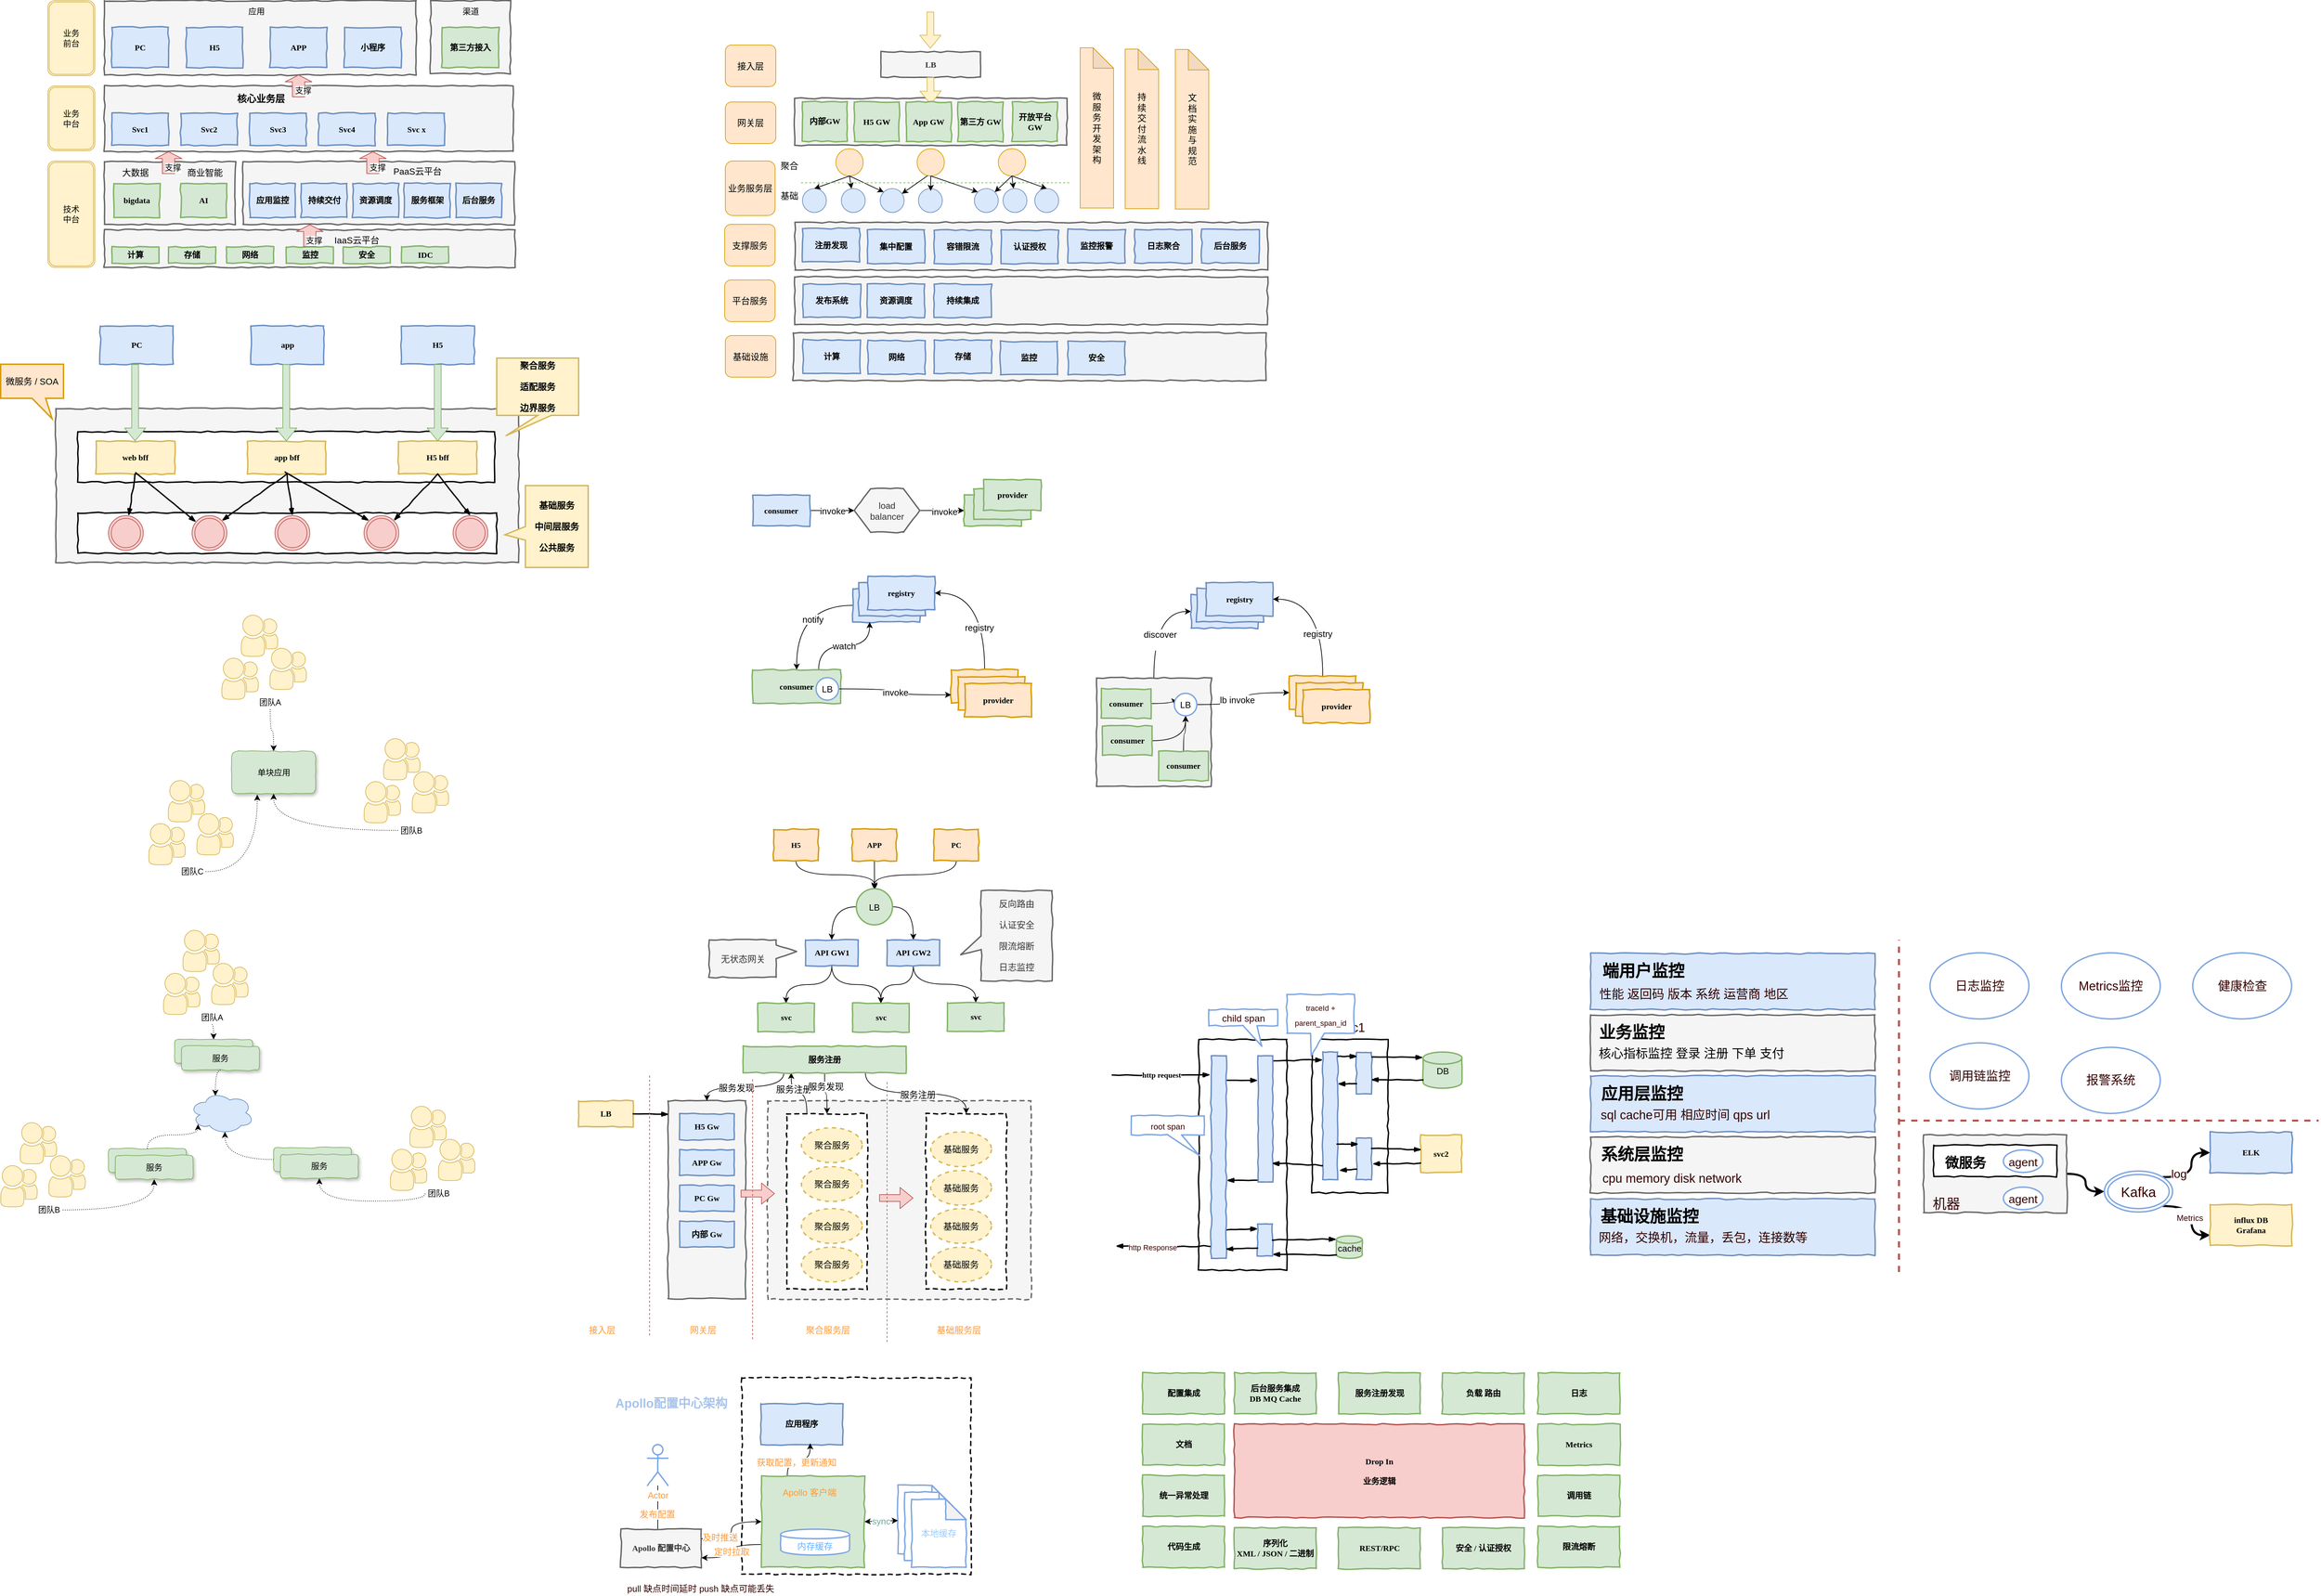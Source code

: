 <mxfile version="10.6.7" type="github"><diagram id="UUh0lZhF8g0YfZrAs-4L" name="ç¬¬ 1 é¡µ"><mxGraphModel dx="840" dy="571" grid="0" gridSize="10" guides="1" tooltips="1" connect="1" arrows="1" fold="1" page="1" pageScale="1" pageWidth="1111100" pageHeight="11111100" math="0" shadow="0"><root><mxCell id="0"/><mxCell id="1" parent="0"/><mxCell id="AWyoGYumxrdGjjmtXqVZ-188" style="edgeStyle=orthogonalEdgeStyle;curved=1;rounded=0;orthogonalLoop=1;jettySize=auto;html=1;exitX=0.5;exitY=0;exitDx=0;exitDy=0;entryX=0;entryY=0.5;entryDx=0;entryDy=0;fontSize=13;" parent="1" source="AWyoGYumxrdGjjmtXqVZ-179" target="AWyoGYumxrdGjjmtXqVZ-166" edge="1"><mxGeometry relative="1" as="geometry"/></mxCell><mxCell id="AWyoGYumxrdGjjmtXqVZ-189" value="discover&lt;br&gt;&lt;br&gt;" style="text;html=1;resizable=0;points=[];align=center;verticalAlign=middle;labelBackgroundColor=#ffffff;fontSize=13;" parent="AWyoGYumxrdGjjmtXqVZ-188" vertex="1" connectable="0"><mxGeometry x="-0.256" y="-9" relative="1" as="geometry"><mxPoint as="offset"/></mxGeometry></mxCell><mxCell id="AWyoGYumxrdGjjmtXqVZ-179" value="" style="html=1;whiteSpace=wrap;comic=1;strokeWidth=2;fontFamily=Comic Sans MS;fontStyle=1;fillColor=#f5f5f5;strokeColor=#666666;fontColor=#333333;" parent="1" vertex="1"><mxGeometry x="1648" y="1107" width="168" height="159" as="geometry"/></mxCell><mxCell id="AWyoGYumxrdGjjmtXqVZ-1" value="" style="html=1;whiteSpace=wrap;comic=1;strokeWidth=2;fontFamily=Comic Sans MS;fontStyle=1;fillColor=#f5f5f5;strokeColor=#666666;fontColor=#333333;" parent="1" vertex="1"><mxGeometry x="194" y="114" width="457" height="109" as="geometry"/></mxCell><mxCell id="AWyoGYumxrdGjjmtXqVZ-2" value="应用" style="text;html=1;strokeColor=none;fillColor=none;align=center;verticalAlign=middle;whiteSpace=wrap;rounded=0;" parent="1" vertex="1"><mxGeometry x="397" y="120" width="40" height="20" as="geometry"/></mxCell><mxCell id="AWyoGYumxrdGjjmtXqVZ-3" value="PC" style="html=1;whiteSpace=wrap;comic=1;strokeWidth=2;fontFamily=Comic Sans MS;fontStyle=1;fillColor=#dae8fc;strokeColor=#6c8ebf;" parent="1" vertex="1"><mxGeometry x="205" y="153" width="83" height="59" as="geometry"/></mxCell><mxCell id="AWyoGYumxrdGjjmtXqVZ-4" value="H5" style="html=1;whiteSpace=wrap;comic=1;strokeWidth=2;fontFamily=Comic Sans MS;fontStyle=1;fillColor=#dae8fc;strokeColor=#6c8ebf;" parent="1" vertex="1"><mxGeometry x="314" y="153" width="83" height="59" as="geometry"/></mxCell><mxCell id="AWyoGYumxrdGjjmtXqVZ-5" value="APP" style="html=1;whiteSpace=wrap;comic=1;strokeWidth=2;fontFamily=Comic Sans MS;fontStyle=1;fillColor=#dae8fc;strokeColor=#6c8ebf;" parent="1" vertex="1"><mxGeometry x="437" y="153" width="83" height="59" as="geometry"/></mxCell><mxCell id="AWyoGYumxrdGjjmtXqVZ-6" value="小程序" style="html=1;whiteSpace=wrap;comic=1;strokeWidth=2;fontFamily=Comic Sans MS;fontStyle=1;fillColor=#dae8fc;strokeColor=#6c8ebf;" parent="1" vertex="1"><mxGeometry x="546" y="153" width="83" height="59" as="geometry"/></mxCell><mxCell id="AWyoGYumxrdGjjmtXqVZ-7" value="" style="html=1;whiteSpace=wrap;comic=1;strokeWidth=2;fontFamily=Comic Sans MS;fontStyle=1;fillColor=#f5f5f5;strokeColor=#666666;fontColor=#333333;" parent="1" vertex="1"><mxGeometry x="672" y="114" width="117" height="107" as="geometry"/></mxCell><mxCell id="AWyoGYumxrdGjjmtXqVZ-8" value="渠道" style="text;html=1;strokeColor=none;fillColor=none;align=center;verticalAlign=middle;whiteSpace=wrap;rounded=0;" parent="1" vertex="1"><mxGeometry x="710.5" y="120" width="40" height="20" as="geometry"/></mxCell><mxCell id="AWyoGYumxrdGjjmtXqVZ-9" value="第三方接入" style="html=1;whiteSpace=wrap;comic=1;strokeWidth=2;fontFamily=Comic Sans MS;fontStyle=1;fillColor=#d5e8d4;strokeColor=#82b366;" parent="1" vertex="1"><mxGeometry x="689" y="153" width="83" height="59" as="geometry"/></mxCell><mxCell id="AWyoGYumxrdGjjmtXqVZ-10" value="业务&lt;br&gt;前台" style="shape=ext;double=1;rounded=1;whiteSpace=wrap;html=1;fillColor=#fff2cc;strokeColor=#d6b656;" parent="1" vertex="1"><mxGeometry x="111" y="114" width="69" height="110" as="geometry"/></mxCell><mxCell id="AWyoGYumxrdGjjmtXqVZ-11" value="" style="html=1;whiteSpace=wrap;comic=1;strokeWidth=2;fontFamily=Comic Sans MS;fontStyle=1;fillColor=#f5f5f5;strokeColor=#666666;fontColor=#333333;" parent="1" vertex="1"><mxGeometry x="194" y="239" width="599" height="96" as="geometry"/></mxCell><mxCell id="AWyoGYumxrdGjjmtXqVZ-12" value="" style="shape=flexArrow;endArrow=classic;html=1;fillColor=#f8cecc;strokeColor=#b85450;width=18;endSize=3;" parent="1" edge="1"><mxGeometry width="50" height="50" relative="1" as="geometry"><mxPoint x="478.5" y="255.5" as="sourcePoint"/><mxPoint x="478.5" y="222.5" as="targetPoint"/></mxGeometry></mxCell><mxCell id="AWyoGYumxrdGjjmtXqVZ-13" value="支撑" style="text;html=1;resizable=0;points=[];align=center;verticalAlign=middle;labelBackgroundColor=#ffffff;" parent="AWyoGYumxrdGjjmtXqVZ-12" vertex="1" connectable="0"><mxGeometry x="-0.364" y="-5" relative="1" as="geometry"><mxPoint x="1" y="1" as="offset"/></mxGeometry></mxCell><mxCell id="AWyoGYumxrdGjjmtXqVZ-15" value="Svc1" style="html=1;whiteSpace=wrap;comic=1;strokeWidth=2;fontFamily=Comic Sans MS;fontStyle=1;fillColor=#dae8fc;strokeColor=#6c8ebf;" parent="1" vertex="1"><mxGeometry x="205" y="279" width="83" height="47" as="geometry"/></mxCell><mxCell id="AWyoGYumxrdGjjmtXqVZ-16" value="&lt;font style=&quot;font-size: 14px&quot;&gt;核心业务层&lt;/font&gt;" style="text;strokeColor=none;fillColor=none;html=1;fontSize=18;fontStyle=1;verticalAlign=middle;align=center;" parent="1" vertex="1"><mxGeometry x="383" y="247" width="79" height="20" as="geometry"/></mxCell><mxCell id="AWyoGYumxrdGjjmtXqVZ-17" value="Svc2" style="html=1;whiteSpace=wrap;comic=1;strokeWidth=2;fontFamily=Comic Sans MS;fontStyle=1;fillColor=#dae8fc;strokeColor=#6c8ebf;" parent="1" vertex="1"><mxGeometry x="306" y="279" width="83" height="47" as="geometry"/></mxCell><mxCell id="AWyoGYumxrdGjjmtXqVZ-18" value="Svc3" style="html=1;whiteSpace=wrap;comic=1;strokeWidth=2;fontFamily=Comic Sans MS;fontStyle=1;fillColor=#dae8fc;strokeColor=#6c8ebf;" parent="1" vertex="1"><mxGeometry x="407" y="279" width="83" height="47" as="geometry"/></mxCell><mxCell id="AWyoGYumxrdGjjmtXqVZ-19" value="Svc4" style="html=1;whiteSpace=wrap;comic=1;strokeWidth=2;fontFamily=Comic Sans MS;fontStyle=1;fillColor=#dae8fc;strokeColor=#6c8ebf;" parent="1" vertex="1"><mxGeometry x="508" y="279" width="83" height="47" as="geometry"/></mxCell><mxCell id="AWyoGYumxrdGjjmtXqVZ-20" value="Svc x" style="html=1;whiteSpace=wrap;comic=1;strokeWidth=2;fontFamily=Comic Sans MS;fontStyle=1;fillColor=#dae8fc;strokeColor=#6c8ebf;" parent="1" vertex="1"><mxGeometry x="609.5" y="279" width="83" height="47" as="geometry"/></mxCell><mxCell id="AWyoGYumxrdGjjmtXqVZ-22" value="业务&lt;br&gt;中台&lt;br&gt;" style="shape=ext;double=1;rounded=1;whiteSpace=wrap;html=1;fillColor=#fff2cc;strokeColor=#d6b656;" parent="1" vertex="1"><mxGeometry x="111" y="239" width="69" height="95" as="geometry"/></mxCell><mxCell id="AWyoGYumxrdGjjmtXqVZ-23" value="" style="html=1;whiteSpace=wrap;comic=1;strokeWidth=2;fontFamily=Comic Sans MS;fontStyle=1;fillColor=#f5f5f5;strokeColor=#666666;fontColor=#333333;" parent="1" vertex="1"><mxGeometry x="194" y="350" width="192" height="92" as="geometry"/></mxCell><mxCell id="AWyoGYumxrdGjjmtXqVZ-24" value="" style="shape=flexArrow;endArrow=classic;html=1;fillColor=#f8cecc;strokeColor=#b85450;width=18;endSize=3;" parent="1" edge="1"><mxGeometry width="50" height="50" relative="1" as="geometry"><mxPoint x="288" y="368" as="sourcePoint"/><mxPoint x="288" y="335" as="targetPoint"/></mxGeometry></mxCell><mxCell id="AWyoGYumxrdGjjmtXqVZ-25" value="支撑" style="text;html=1;resizable=0;points=[];align=center;verticalAlign=middle;labelBackgroundColor=#ffffff;" parent="AWyoGYumxrdGjjmtXqVZ-24" vertex="1" connectable="0"><mxGeometry x="-0.364" y="-5" relative="1" as="geometry"><mxPoint x="1" y="1" as="offset"/></mxGeometry></mxCell><mxCell id="AWyoGYumxrdGjjmtXqVZ-26" value="bigdata" style="html=1;whiteSpace=wrap;comic=1;strokeWidth=2;fontFamily=Comic Sans MS;fontStyle=1;fillColor=#d5e8d4;strokeColor=#82b366;" parent="1" vertex="1"><mxGeometry x="208" y="382" width="67" height="50" as="geometry"/></mxCell><mxCell id="AWyoGYumxrdGjjmtXqVZ-27" value="AI" style="html=1;whiteSpace=wrap;comic=1;strokeWidth=2;fontFamily=Comic Sans MS;fontStyle=1;fillColor=#d5e8d4;strokeColor=#82b366;" parent="1" vertex="1"><mxGeometry x="306" y="382" width="67" height="50" as="geometry"/></mxCell><mxCell id="AWyoGYumxrdGjjmtXqVZ-28" value="大数据" style="text;html=1;strokeColor=none;fillColor=none;align=center;verticalAlign=middle;whiteSpace=wrap;rounded=0;fontSize=13;" parent="1" vertex="1"><mxGeometry x="208" y="356" width="63" height="20" as="geometry"/></mxCell><mxCell id="AWyoGYumxrdGjjmtXqVZ-29" value="商业智能" style="text;html=1;strokeColor=none;fillColor=none;align=center;verticalAlign=middle;whiteSpace=wrap;rounded=0;fontSize=13;" parent="1" vertex="1"><mxGeometry x="310" y="356" width="63" height="20" as="geometry"/></mxCell><mxCell id="AWyoGYumxrdGjjmtXqVZ-30" value="" style="html=1;whiteSpace=wrap;comic=1;strokeWidth=2;fontFamily=Comic Sans MS;fontStyle=1;fillColor=#f5f5f5;strokeColor=#666666;fontColor=#333333;" parent="1" vertex="1"><mxGeometry x="397" y="350" width="398" height="92" as="geometry"/></mxCell><mxCell id="AWyoGYumxrdGjjmtXqVZ-31" value="" style="shape=flexArrow;endArrow=classic;html=1;fillColor=#f8cecc;strokeColor=#b85450;width=18;endSize=3;" parent="1" edge="1"><mxGeometry width="50" height="50" relative="1" as="geometry"><mxPoint x="587.5" y="368" as="sourcePoint"/><mxPoint x="587.5" y="335" as="targetPoint"/></mxGeometry></mxCell><mxCell id="AWyoGYumxrdGjjmtXqVZ-32" value="支撑" style="text;html=1;resizable=0;points=[];align=center;verticalAlign=middle;labelBackgroundColor=#ffffff;" parent="AWyoGYumxrdGjjmtXqVZ-31" vertex="1" connectable="0"><mxGeometry x="-0.364" y="-5" relative="1" as="geometry"><mxPoint x="1" y="1" as="offset"/></mxGeometry></mxCell><UserObject label="PaaS云平台" placeholders="1" name="Variable" id="AWyoGYumxrdGjjmtXqVZ-33"><mxCell style="text;html=1;strokeColor=none;fillColor=none;align=center;verticalAlign=middle;whiteSpace=wrap;overflow=hidden;fontSize=13;" parent="1" vertex="1"><mxGeometry x="613" y="354" width="80" height="20" as="geometry"/></mxCell></UserObject><mxCell id="AWyoGYumxrdGjjmtXqVZ-34" value="应用监控" style="html=1;whiteSpace=wrap;comic=1;strokeWidth=2;fontFamily=Comic Sans MS;fontStyle=1;fillColor=#dae8fc;strokeColor=#6c8ebf;" parent="1" vertex="1"><mxGeometry x="407" y="382" width="67" height="50" as="geometry"/></mxCell><mxCell id="AWyoGYumxrdGjjmtXqVZ-35" value="持续交付" style="html=1;whiteSpace=wrap;comic=1;strokeWidth=2;fontFamily=Comic Sans MS;fontStyle=1;fillColor=#dae8fc;strokeColor=#6c8ebf;" parent="1" vertex="1"><mxGeometry x="482.5" y="382" width="67" height="50" as="geometry"/></mxCell><mxCell id="AWyoGYumxrdGjjmtXqVZ-36" value="资源调度" style="html=1;whiteSpace=wrap;comic=1;strokeWidth=2;fontFamily=Comic Sans MS;fontStyle=1;fillColor=#dae8fc;strokeColor=#6c8ebf;" parent="1" vertex="1"><mxGeometry x="558" y="382" width="67" height="50" as="geometry"/></mxCell><mxCell id="AWyoGYumxrdGjjmtXqVZ-37" value="服务框架" style="html=1;whiteSpace=wrap;comic=1;strokeWidth=2;fontFamily=Comic Sans MS;fontStyle=1;fillColor=#dae8fc;strokeColor=#6c8ebf;" parent="1" vertex="1"><mxGeometry x="633.5" y="382" width="67" height="50" as="geometry"/></mxCell><mxCell id="AWyoGYumxrdGjjmtXqVZ-38" value="后台服务&lt;br&gt;" style="html=1;whiteSpace=wrap;comic=1;strokeWidth=2;fontFamily=Comic Sans MS;fontStyle=1;fillColor=#dae8fc;strokeColor=#6c8ebf;" parent="1" vertex="1"><mxGeometry x="709" y="382" width="67" height="50" as="geometry"/></mxCell><mxCell id="AWyoGYumxrdGjjmtXqVZ-39" value="" style="html=1;whiteSpace=wrap;comic=1;strokeWidth=2;fontFamily=Comic Sans MS;fontStyle=1;fillColor=#f5f5f5;strokeColor=#666666;fontColor=#333333;" parent="1" vertex="1"><mxGeometry x="194" y="450" width="602" height="55" as="geometry"/></mxCell><UserObject label="IaaS云平台" placeholders="1" name="Variable" id="AWyoGYumxrdGjjmtXqVZ-42"><mxCell style="text;html=1;strokeColor=none;fillColor=none;align=center;verticalAlign=middle;whiteSpace=wrap;overflow=hidden;fontSize=13;" parent="1" vertex="1"><mxGeometry x="524" y="454.5" width="80" height="20" as="geometry"/></mxCell></UserObject><mxCell id="AWyoGYumxrdGjjmtXqVZ-43" value="计算" style="html=1;whiteSpace=wrap;comic=1;strokeWidth=2;fontFamily=Comic Sans MS;fontStyle=1;fillColor=#d5e8d4;strokeColor=#82b366;" parent="1" vertex="1"><mxGeometry x="205" y="475" width="69" height="24" as="geometry"/></mxCell><mxCell id="AWyoGYumxrdGjjmtXqVZ-44" value="存储" style="html=1;whiteSpace=wrap;comic=1;strokeWidth=2;fontFamily=Comic Sans MS;fontStyle=1;fillColor=#d5e8d4;strokeColor=#82b366;" parent="1" vertex="1"><mxGeometry x="288" y="475" width="69" height="24" as="geometry"/></mxCell><mxCell id="AWyoGYumxrdGjjmtXqVZ-45" value="网络" style="html=1;whiteSpace=wrap;comic=1;strokeWidth=2;fontFamily=Comic Sans MS;fontStyle=1;fillColor=#d5e8d4;strokeColor=#82b366;" parent="1" vertex="1"><mxGeometry x="373" y="474.5" width="69" height="24" as="geometry"/></mxCell><mxCell id="AWyoGYumxrdGjjmtXqVZ-46" value="监控" style="html=1;whiteSpace=wrap;comic=1;strokeWidth=2;fontFamily=Comic Sans MS;fontStyle=1;fillColor=#d5e8d4;strokeColor=#82b366;" parent="1" vertex="1"><mxGeometry x="460.5" y="475" width="69" height="24" as="geometry"/></mxCell><mxCell id="AWyoGYumxrdGjjmtXqVZ-47" value="安全" style="html=1;whiteSpace=wrap;comic=1;strokeWidth=2;fontFamily=Comic Sans MS;fontStyle=1;fillColor=#d5e8d4;strokeColor=#82b366;" parent="1" vertex="1"><mxGeometry x="544" y="475" width="69" height="24" as="geometry"/></mxCell><mxCell id="AWyoGYumxrdGjjmtXqVZ-40" value="" style="shape=flexArrow;endArrow=classic;html=1;fillColor=#f8cecc;strokeColor=#b85450;width=18;endSize=3;" parent="1" edge="1"><mxGeometry width="50" height="50" relative="1" as="geometry"><mxPoint x="495" y="475" as="sourcePoint"/><mxPoint x="495" y="442" as="targetPoint"/></mxGeometry></mxCell><mxCell id="AWyoGYumxrdGjjmtXqVZ-41" value="支撑" style="text;html=1;resizable=0;points=[];align=center;verticalAlign=middle;labelBackgroundColor=#ffffff;" parent="AWyoGYumxrdGjjmtXqVZ-40" vertex="1" connectable="0"><mxGeometry x="-0.364" y="-5" relative="1" as="geometry"><mxPoint x="1" y="1" as="offset"/></mxGeometry></mxCell><mxCell id="AWyoGYumxrdGjjmtXqVZ-48" value="IDC" style="html=1;whiteSpace=wrap;comic=1;strokeWidth=2;fontFamily=Comic Sans MS;fontStyle=1;fillColor=#d5e8d4;strokeColor=#82b366;" parent="1" vertex="1"><mxGeometry x="629.5" y="474.5" width="69" height="24" as="geometry"/></mxCell><mxCell id="AWyoGYumxrdGjjmtXqVZ-49" value="技术&lt;br&gt;中台&lt;br&gt;" style="shape=ext;double=1;rounded=1;whiteSpace=wrap;html=1;fillColor=#fff2cc;strokeColor=#d6b656;" parent="1" vertex="1"><mxGeometry x="111" y="349" width="69" height="156" as="geometry"/></mxCell><mxCell id="AWyoGYumxrdGjjmtXqVZ-50" value="" style="html=1;whiteSpace=wrap;comic=1;strokeWidth=2;fontFamily=Comic Sans MS;fontStyle=1;fillColor=#f5f5f5;strokeColor=#666666;fontColor=#333333;" parent="1" vertex="1"><mxGeometry x="123" y="712" width="678" height="226" as="geometry"/></mxCell><mxCell id="AWyoGYumxrdGjjmtXqVZ-51" value="" style="html=1;whiteSpace=wrap;comic=1;strokeWidth=2;fontFamily=Comic Sans MS;fontStyle=1;" parent="1" vertex="1"><mxGeometry x="155" y="746" width="611" height="74" as="geometry"/></mxCell><mxCell id="AWyoGYumxrdGjjmtXqVZ-52" value="web bff" style="html=1;whiteSpace=wrap;comic=1;strokeWidth=2;fontFamily=Comic Sans MS;fontStyle=1;fillColor=#fff2cc;strokeColor=#d6b656;" parent="1" vertex="1"><mxGeometry x="182" y="760" width="115" height="48" as="geometry"/></mxCell><mxCell id="AWyoGYumxrdGjjmtXqVZ-53" value="app bff" style="html=1;whiteSpace=wrap;comic=1;strokeWidth=2;fontFamily=Comic Sans MS;fontStyle=1;fillColor=#fff2cc;strokeColor=#d6b656;" parent="1" vertex="1"><mxGeometry x="403.5" y="760" width="115" height="48" as="geometry"/></mxCell><mxCell id="AWyoGYumxrdGjjmtXqVZ-54" value="H5 bff" style="html=1;whiteSpace=wrap;comic=1;strokeWidth=2;fontFamily=Comic Sans MS;fontStyle=1;fillColor=#fff2cc;strokeColor=#d6b656;" parent="1" vertex="1"><mxGeometry x="625" y="760" width="115" height="48" as="geometry"/></mxCell><mxCell id="AWyoGYumxrdGjjmtXqVZ-55" value="PC" style="html=1;whiteSpace=wrap;comic=1;strokeWidth=2;fontFamily=Comic Sans MS;fontStyle=1;fillColor=#dae8fc;strokeColor=#6c8ebf;" parent="1" vertex="1"><mxGeometry x="188" y="591" width="107" height="56" as="geometry"/></mxCell><mxCell id="AWyoGYumxrdGjjmtXqVZ-56" value="app" style="html=1;whiteSpace=wrap;comic=1;strokeWidth=2;fontFamily=Comic Sans MS;fontStyle=1;fillColor=#dae8fc;strokeColor=#6c8ebf;" parent="1" vertex="1"><mxGeometry x="408.5" y="591" width="107" height="56" as="geometry"/></mxCell><mxCell id="AWyoGYumxrdGjjmtXqVZ-57" value="H5" style="html=1;whiteSpace=wrap;comic=1;strokeWidth=2;fontFamily=Comic Sans MS;fontStyle=1;fillColor=#dae8fc;strokeColor=#6c8ebf;" parent="1" vertex="1"><mxGeometry x="629" y="591" width="107" height="56" as="geometry"/></mxCell><mxCell id="AWyoGYumxrdGjjmtXqVZ-58" value="" style="shape=flexArrow;endArrow=classic;html=1;fontSize=13;entryX=0.5;entryY=0;entryDx=0;entryDy=0;fillColor=#d5e8d4;strokeColor=#82b366;" parent="1" edge="1"><mxGeometry width="50" height="50" relative="1" as="geometry"><mxPoint x="239" y="647" as="sourcePoint"/><mxPoint x="239" y="760" as="targetPoint"/></mxGeometry></mxCell><mxCell id="AWyoGYumxrdGjjmtXqVZ-59" value="" style="shape=flexArrow;endArrow=classic;html=1;fontSize=13;entryX=0.5;entryY=0;entryDx=0;entryDy=0;fillColor=#d5e8d4;strokeColor=#82b366;" parent="1" edge="1"><mxGeometry width="50" height="50" relative="1" as="geometry"><mxPoint x="460.5" y="647" as="sourcePoint"/><mxPoint x="460.5" y="760" as="targetPoint"/></mxGeometry></mxCell><mxCell id="AWyoGYumxrdGjjmtXqVZ-60" value="" style="shape=flexArrow;endArrow=classic;html=1;fontSize=13;entryX=0.5;entryY=0;entryDx=0;entryDy=0;fillColor=#d5e8d4;strokeColor=#82b366;" parent="1" edge="1"><mxGeometry width="50" height="50" relative="1" as="geometry"><mxPoint x="682.5" y="647" as="sourcePoint"/><mxPoint x="682.5" y="760" as="targetPoint"/></mxGeometry></mxCell><mxCell id="AWyoGYumxrdGjjmtXqVZ-61" value="" style="html=1;whiteSpace=wrap;comic=1;strokeWidth=2;fontFamily=Comic Sans MS;fontStyle=1;" parent="1" vertex="1"><mxGeometry x="155" y="865" width="614" height="59" as="geometry"/></mxCell><mxCell id="AWyoGYumxrdGjjmtXqVZ-62" value="" style="ellipse;shape=doubleEllipse;whiteSpace=wrap;html=1;aspect=fixed;fontSize=13;fillColor=#f8cecc;strokeColor=#b85450;" parent="1" vertex="1"><mxGeometry x="200" y="869" width="51" height="51" as="geometry"/></mxCell><mxCell id="AWyoGYumxrdGjjmtXqVZ-63" value="" style="ellipse;shape=doubleEllipse;whiteSpace=wrap;html=1;aspect=fixed;fontSize=13;fillColor=#f8cecc;strokeColor=#b85450;" parent="1" vertex="1"><mxGeometry x="322.5" y="869" width="51" height="51" as="geometry"/></mxCell><mxCell id="AWyoGYumxrdGjjmtXqVZ-64" value="" style="ellipse;shape=doubleEllipse;whiteSpace=wrap;html=1;aspect=fixed;fontSize=13;fillColor=#f8cecc;strokeColor=#b85450;" parent="1" vertex="1"><mxGeometry x="444" y="869" width="51" height="51" as="geometry"/></mxCell><mxCell id="AWyoGYumxrdGjjmtXqVZ-65" value="" style="ellipse;shape=doubleEllipse;whiteSpace=wrap;html=1;aspect=fixed;fontSize=13;fillColor=#f8cecc;strokeColor=#b85450;" parent="1" vertex="1"><mxGeometry x="574.5" y="869" width="51" height="51" as="geometry"/></mxCell><mxCell id="AWyoGYumxrdGjjmtXqVZ-66" value="" style="ellipse;shape=doubleEllipse;whiteSpace=wrap;html=1;aspect=fixed;fontSize=13;fillColor=#f8cecc;strokeColor=#b85450;" parent="1" vertex="1"><mxGeometry x="705" y="869" width="51" height="51" as="geometry"/></mxCell><mxCell id="AWyoGYumxrdGjjmtXqVZ-67" value="" style="rounded=0;comic=1;strokeWidth=2;endArrow=blockThin;html=1;fontFamily=Comic Sans MS;fontStyle=1;exitX=0.5;exitY=1;exitDx=0;exitDy=0;" parent="1" source="AWyoGYumxrdGjjmtXqVZ-52" target="AWyoGYumxrdGjjmtXqVZ-62" edge="1"><mxGeometry width="50" height="50" relative="1" as="geometry"><mxPoint x="43" y="985" as="sourcePoint"/><mxPoint x="93" y="935" as="targetPoint"/></mxGeometry></mxCell><mxCell id="AWyoGYumxrdGjjmtXqVZ-68" value="" style="rounded=0;comic=1;strokeWidth=2;endArrow=blockThin;html=1;fontFamily=Comic Sans MS;fontStyle=1;" parent="1" target="AWyoGYumxrdGjjmtXqVZ-63" edge="1"><mxGeometry width="50" height="50" relative="1" as="geometry"><mxPoint x="240" y="806" as="sourcePoint"/><mxPoint x="161" y="959" as="targetPoint"/></mxGeometry></mxCell><mxCell id="AWyoGYumxrdGjjmtXqVZ-69" value="" style="rounded=0;comic=1;strokeWidth=2;endArrow=blockThin;html=1;fontFamily=Comic Sans MS;fontStyle=1;exitX=0.5;exitY=1;exitDx=0;exitDy=0;entryX=1;entryY=0;entryDx=0;entryDy=0;" parent="1" source="AWyoGYumxrdGjjmtXqVZ-53" target="AWyoGYumxrdGjjmtXqVZ-63" edge="1"><mxGeometry width="50" height="50" relative="1" as="geometry"><mxPoint x="111" y="1009" as="sourcePoint"/><mxPoint x="161" y="959" as="targetPoint"/></mxGeometry></mxCell><mxCell id="AWyoGYumxrdGjjmtXqVZ-70" value="" style="rounded=0;comic=1;strokeWidth=2;endArrow=blockThin;html=1;fontFamily=Comic Sans MS;fontStyle=1;entryX=0.5;entryY=0;entryDx=0;entryDy=0;exitX=0.5;exitY=1;exitDx=0;exitDy=0;" parent="1" source="AWyoGYumxrdGjjmtXqVZ-53" target="AWyoGYumxrdGjjmtXqVZ-64" edge="1"><mxGeometry width="50" height="50" relative="1" as="geometry"><mxPoint x="111" y="1009" as="sourcePoint"/><mxPoint x="161" y="959" as="targetPoint"/></mxGeometry></mxCell><mxCell id="AWyoGYumxrdGjjmtXqVZ-71" value="" style="rounded=0;comic=1;strokeWidth=2;endArrow=blockThin;html=1;fontFamily=Comic Sans MS;fontStyle=1;entryX=0;entryY=0;entryDx=0;entryDy=0;" parent="1" target="AWyoGYumxrdGjjmtXqVZ-65" edge="1"><mxGeometry width="50" height="50" relative="1" as="geometry"><mxPoint x="459" y="805" as="sourcePoint"/><mxPoint x="161" y="959" as="targetPoint"/></mxGeometry></mxCell><mxCell id="AWyoGYumxrdGjjmtXqVZ-72" value="" style="rounded=0;comic=1;strokeWidth=2;endArrow=blockThin;html=1;fontFamily=Comic Sans MS;fontStyle=1;entryX=0.5;entryY=0;entryDx=0;entryDy=0;exitX=0.5;exitY=1;exitDx=0;exitDy=0;" parent="1" source="AWyoGYumxrdGjjmtXqVZ-54" target="AWyoGYumxrdGjjmtXqVZ-66" edge="1"><mxGeometry width="50" height="50" relative="1" as="geometry"><mxPoint x="111" y="1009" as="sourcePoint"/><mxPoint x="161" y="959" as="targetPoint"/></mxGeometry></mxCell><mxCell id="AWyoGYumxrdGjjmtXqVZ-73" value="" style="rounded=0;comic=1;strokeWidth=2;endArrow=blockThin;html=1;fontFamily=Comic Sans MS;fontStyle=1;entryX=1;entryY=0;entryDx=0;entryDy=0;exitX=0.5;exitY=1;exitDx=0;exitDy=0;" parent="1" source="AWyoGYumxrdGjjmtXqVZ-54" target="AWyoGYumxrdGjjmtXqVZ-65" edge="1"><mxGeometry width="50" height="50" relative="1" as="geometry"><mxPoint x="111" y="1009" as="sourcePoint"/><mxPoint x="161" y="959" as="targetPoint"/></mxGeometry></mxCell><mxCell id="AWyoGYumxrdGjjmtXqVZ-74" value="微服务 / SOA" style="shape=callout;whiteSpace=wrap;html=1;perimeter=calloutPerimeter;fontSize=13;position2=0.82;fillColor=#ffe6cc;strokeColor=#d79b00;perimeterSpacing=1;strokeWidth=2;" parent="1" vertex="1"><mxGeometry x="42" y="647" width="92" height="80" as="geometry"/></mxCell><mxCell id="AWyoGYumxrdGjjmtXqVZ-75" value="&lt;b&gt;聚合服务&lt;br&gt;&lt;br&gt;适配服务&lt;br&gt;&lt;br&gt;边界服务&lt;/b&gt;&lt;br&gt;" style="shape=callout;whiteSpace=wrap;html=1;perimeter=calloutPerimeter;strokeWidth=2;fontSize=13;position2=0.11;fillColor=#fff2cc;strokeColor=#d6b656;" parent="1" vertex="1"><mxGeometry x="769" y="638" width="120" height="114" as="geometry"/></mxCell><mxCell id="AWyoGYumxrdGjjmtXqVZ-76" value="&lt;b&gt;基础服务&lt;br&gt;&lt;br&gt;中间层服务&lt;br&gt;&lt;br&gt;公共服务&lt;/b&gt;&lt;br&gt;" style="shape=callout;whiteSpace=wrap;html=1;perimeter=calloutPerimeter;strokeWidth=2;fontSize=13;position2=0.6;direction=south;fillColor=#fff2cc;strokeColor=#d6b656;" parent="1" vertex="1"><mxGeometry x="781" y="825" width="122" height="120" as="geometry"/></mxCell><mxCell id="AWyoGYumxrdGjjmtXqVZ-77" value="LB" style="html=1;whiteSpace=wrap;comic=1;strokeWidth=2;fontFamily=Comic Sans MS;fontStyle=1;fillColor=#f5f5f5;strokeColor=#666666;fontColor=#333333;" parent="1" vertex="1"><mxGeometry x="1332" y="189" width="146" height="37" as="geometry"/></mxCell><mxCell id="AWyoGYumxrdGjjmtXqVZ-78" value="" style="html=1;whiteSpace=wrap;comic=1;strokeWidth=2;fontFamily=Comic Sans MS;fontStyle=1;fillColor=#f5f5f5;strokeColor=#666666;fontColor=#333333;" parent="1" vertex="1"><mxGeometry x="1205.5" y="257" width="399" height="69" as="geometry"/></mxCell><mxCell id="AWyoGYumxrdGjjmtXqVZ-79" value="" style="shape=flexArrow;endArrow=classic;html=1;fontSize=13;fillColor=#fff2cc;strokeColor=#d6b656;" parent="1" edge="1"><mxGeometry width="50" height="50" relative="1" as="geometry"><mxPoint x="1404.5" y="130.167" as="sourcePoint"/><mxPoint x="1404.5" y="184.167" as="targetPoint"/></mxGeometry></mxCell><mxCell id="AWyoGYumxrdGjjmtXqVZ-80" value="" style="shape=flexArrow;endArrow=classic;html=1;fontSize=13;fillColor=#fff2cc;strokeColor=#d6b656;" parent="1" edge="1"><mxGeometry width="50" height="50" relative="1" as="geometry"><mxPoint x="1404.5" y="226.167" as="sourcePoint"/><mxPoint x="1405" y="266" as="targetPoint"/></mxGeometry></mxCell><mxCell id="AWyoGYumxrdGjjmtXqVZ-81" value="内部GW" style="html=1;whiteSpace=wrap;comic=1;strokeWidth=2;fontFamily=Comic Sans MS;fontStyle=1;fillColor=#d5e8d4;strokeColor=#82b366;" parent="1" vertex="1"><mxGeometry x="1217" y="262" width="66" height="58" as="geometry"/></mxCell><mxCell id="AWyoGYumxrdGjjmtXqVZ-82" value="H5 GW" style="html=1;whiteSpace=wrap;comic=1;strokeWidth=2;fontFamily=Comic Sans MS;fontStyle=1;fillColor=#d5e8d4;strokeColor=#82b366;" parent="1" vertex="1"><mxGeometry x="1293" y="262.5" width="66" height="58" as="geometry"/></mxCell><mxCell id="AWyoGYumxrdGjjmtXqVZ-83" value="App GW" style="html=1;whiteSpace=wrap;comic=1;strokeWidth=2;fontFamily=Comic Sans MS;fontStyle=1;fillColor=#d5e8d4;strokeColor=#82b366;" parent="1" vertex="1"><mxGeometry x="1369" y="262.5" width="66" height="58" as="geometry"/></mxCell><mxCell id="AWyoGYumxrdGjjmtXqVZ-84" value="第三方 GW" style="html=1;whiteSpace=wrap;comic=1;strokeWidth=2;fontFamily=Comic Sans MS;fontStyle=1;fillColor=#d5e8d4;strokeColor=#82b366;" parent="1" vertex="1"><mxGeometry x="1445" y="262.5" width="66" height="58" as="geometry"/></mxCell><mxCell id="AWyoGYumxrdGjjmtXqVZ-85" value="开放平台GW" style="html=1;whiteSpace=wrap;comic=1;strokeWidth=2;fontFamily=Comic Sans MS;fontStyle=1;fillColor=#d5e8d4;strokeColor=#82b366;" parent="1" vertex="1"><mxGeometry x="1524.5" y="262.5" width="66" height="58" as="geometry"/></mxCell><mxCell id="AWyoGYumxrdGjjmtXqVZ-86" value="" style="ellipse;whiteSpace=wrap;html=1;aspect=fixed;strokeWidth=1;fontSize=13;fillColor=#ffe6cc;strokeColor=#d79b00;" parent="1" vertex="1"><mxGeometry x="1266" y="331" width="40" height="40" as="geometry"/></mxCell><mxCell id="AWyoGYumxrdGjjmtXqVZ-87" value="" style="ellipse;whiteSpace=wrap;html=1;aspect=fixed;strokeWidth=1;fontSize=13;fillColor=#ffe6cc;strokeColor=#d79b00;" parent="1" vertex="1"><mxGeometry x="1385" y="331" width="40" height="40" as="geometry"/></mxCell><mxCell id="AWyoGYumxrdGjjmtXqVZ-88" value="" style="ellipse;whiteSpace=wrap;html=1;aspect=fixed;strokeWidth=1;fontSize=13;fillColor=#ffe6cc;strokeColor=#d79b00;" parent="1" vertex="1"><mxGeometry x="1504" y="331" width="40" height="40" as="geometry"/></mxCell><mxCell id="AWyoGYumxrdGjjmtXqVZ-89" value="" style="ellipse;whiteSpace=wrap;html=1;aspect=fixed;strokeWidth=1;fontSize=13;fillColor=#dae8fc;strokeColor=#6c8ebf;" parent="1" vertex="1"><mxGeometry x="1217" y="389.5" width="35" height="35" as="geometry"/></mxCell><mxCell id="AWyoGYumxrdGjjmtXqVZ-90" value="" style="ellipse;whiteSpace=wrap;html=1;aspect=fixed;strokeWidth=1;fontSize=13;fillColor=#dae8fc;strokeColor=#6c8ebf;" parent="1" vertex="1"><mxGeometry x="1274" y="389.5" width="35" height="35" as="geometry"/></mxCell><mxCell id="AWyoGYumxrdGjjmtXqVZ-91" value="" style="ellipse;whiteSpace=wrap;html=1;aspect=fixed;strokeWidth=1;fontSize=13;fillColor=#dae8fc;strokeColor=#6c8ebf;" parent="1" vertex="1"><mxGeometry x="1331" y="389.5" width="35" height="35" as="geometry"/></mxCell><mxCell id="AWyoGYumxrdGjjmtXqVZ-92" value="" style="ellipse;whiteSpace=wrap;html=1;aspect=fixed;strokeWidth=1;fontSize=13;fillColor=#dae8fc;strokeColor=#6c8ebf;" parent="1" vertex="1"><mxGeometry x="1387" y="389.5" width="35" height="35" as="geometry"/></mxCell><mxCell id="AWyoGYumxrdGjjmtXqVZ-93" value="" style="ellipse;whiteSpace=wrap;html=1;aspect=fixed;strokeWidth=1;fontSize=13;fillColor=#dae8fc;strokeColor=#6c8ebf;" parent="1" vertex="1"><mxGeometry x="1469" y="389.5" width="35" height="35" as="geometry"/></mxCell><mxCell id="AWyoGYumxrdGjjmtXqVZ-94" value="" style="ellipse;whiteSpace=wrap;html=1;aspect=fixed;strokeWidth=1;fontSize=13;fillColor=#dae8fc;strokeColor=#6c8ebf;" parent="1" vertex="1"><mxGeometry x="1511" y="389.5" width="35" height="35" as="geometry"/></mxCell><mxCell id="AWyoGYumxrdGjjmtXqVZ-95" value="" style="ellipse;whiteSpace=wrap;html=1;aspect=fixed;strokeWidth=1;fontSize=13;fillColor=#dae8fc;strokeColor=#6c8ebf;" parent="1" vertex="1"><mxGeometry x="1557.5" y="389.5" width="35" height="35" as="geometry"/></mxCell><mxCell id="AWyoGYumxrdGjjmtXqVZ-96" value="" style="endArrow=classic;html=1;fontSize=13;exitX=0.5;exitY=1;exitDx=0;exitDy=0;entryX=0.5;entryY=0;entryDx=0;entryDy=0;" parent="1" source="AWyoGYumxrdGjjmtXqVZ-86" target="AWyoGYumxrdGjjmtXqVZ-89" edge="1"><mxGeometry width="50" height="50" relative="1" as="geometry"><mxPoint x="1199" y="546" as="sourcePoint"/><mxPoint x="1249" y="496" as="targetPoint"/></mxGeometry></mxCell><mxCell id="AWyoGYumxrdGjjmtXqVZ-97" value="" style="endArrow=classic;html=1;fontSize=13;exitX=0.5;exitY=1;exitDx=0;exitDy=0;" parent="1" source="AWyoGYumxrdGjjmtXqVZ-86" target="AWyoGYumxrdGjjmtXqVZ-90" edge="1"><mxGeometry width="50" height="50" relative="1" as="geometry"><mxPoint x="1228" y="535" as="sourcePoint"/><mxPoint x="1278" y="485" as="targetPoint"/></mxGeometry></mxCell><mxCell id="AWyoGYumxrdGjjmtXqVZ-99" value="" style="endArrow=classic;html=1;fontSize=13;exitX=0.5;exitY=1;exitDx=0;exitDy=0;entryX=0;entryY=0;entryDx=0;entryDy=0;" parent="1" source="AWyoGYumxrdGjjmtXqVZ-86" target="AWyoGYumxrdGjjmtXqVZ-91" edge="1"><mxGeometry width="50" height="50" relative="1" as="geometry"><mxPoint x="1279" y="557" as="sourcePoint"/><mxPoint x="1329" y="507" as="targetPoint"/></mxGeometry></mxCell><mxCell id="AWyoGYumxrdGjjmtXqVZ-100" value="" style="endArrow=none;dashed=1;html=1;fontSize=13;fillColor=#d5e8d4;strokeColor=#82b366;" parent="1" edge="1"><mxGeometry width="50" height="50" relative="1" as="geometry"><mxPoint x="1215" y="381" as="sourcePoint"/><mxPoint x="1610" y="381" as="targetPoint"/></mxGeometry></mxCell><mxCell id="AWyoGYumxrdGjjmtXqVZ-101" value="" style="endArrow=classic;html=1;fontSize=13;exitX=0.385;exitY=0.99;exitDx=0;exitDy=0;exitPerimeter=0;" parent="1" source="AWyoGYumxrdGjjmtXqVZ-87" target="AWyoGYumxrdGjjmtXqVZ-91" edge="1"><mxGeometry width="50" height="50" relative="1" as="geometry"><mxPoint x="1216" y="564" as="sourcePoint"/><mxPoint x="1266" y="514" as="targetPoint"/></mxGeometry></mxCell><mxCell id="AWyoGYumxrdGjjmtXqVZ-102" value="" style="endArrow=classic;html=1;fontSize=13;exitX=0.5;exitY=1;exitDx=0;exitDy=0;" parent="1" source="AWyoGYumxrdGjjmtXqVZ-87" edge="1"><mxGeometry width="50" height="50" relative="1" as="geometry"><mxPoint x="1346" y="569" as="sourcePoint"/><mxPoint x="1405" y="393" as="targetPoint"/></mxGeometry></mxCell><mxCell id="AWyoGYumxrdGjjmtXqVZ-103" value="" style="endArrow=classic;html=1;fontSize=13;exitX=0.5;exitY=1;exitDx=0;exitDy=0;entryX=0;entryY=0;entryDx=0;entryDy=0;" parent="1" source="AWyoGYumxrdGjjmtXqVZ-87" target="AWyoGYumxrdGjjmtXqVZ-93" edge="1"><mxGeometry width="50" height="50" relative="1" as="geometry"><mxPoint x="1364" y="584" as="sourcePoint"/><mxPoint x="1414" y="534" as="targetPoint"/></mxGeometry></mxCell><mxCell id="AWyoGYumxrdGjjmtXqVZ-104" value="" style="endArrow=classic;html=1;fontSize=13;exitX=0.5;exitY=1;exitDx=0;exitDy=0;entryX=1;entryY=0;entryDx=0;entryDy=0;" parent="1" source="AWyoGYumxrdGjjmtXqVZ-88" target="AWyoGYumxrdGjjmtXqVZ-93" edge="1"><mxGeometry width="50" height="50" relative="1" as="geometry"><mxPoint x="1494" y="528" as="sourcePoint"/><mxPoint x="1544" y="478" as="targetPoint"/></mxGeometry></mxCell><mxCell id="AWyoGYumxrdGjjmtXqVZ-105" value="" style="endArrow=classic;html=1;fontSize=13;exitX=0.5;exitY=1;exitDx=0;exitDy=0;" parent="1" source="AWyoGYumxrdGjjmtXqVZ-88" target="AWyoGYumxrdGjjmtXqVZ-94" edge="1"><mxGeometry width="50" height="50" relative="1" as="geometry"><mxPoint x="1491" y="601" as="sourcePoint"/><mxPoint x="1541" y="551" as="targetPoint"/></mxGeometry></mxCell><mxCell id="AWyoGYumxrdGjjmtXqVZ-106" value="" style="endArrow=classic;html=1;fontSize=13;exitX=0.5;exitY=1;exitDx=0;exitDy=0;entryX=0.5;entryY=0;entryDx=0;entryDy=0;" parent="1" source="AWyoGYumxrdGjjmtXqVZ-88" target="AWyoGYumxrdGjjmtXqVZ-95" edge="1"><mxGeometry width="50" height="50" relative="1" as="geometry"><mxPoint x="1604" y="576" as="sourcePoint"/><mxPoint x="1654" y="526" as="targetPoint"/></mxGeometry></mxCell><mxCell id="AWyoGYumxrdGjjmtXqVZ-107" value="聚合" style="text;html=1;strokeColor=none;fillColor=none;align=center;verticalAlign=middle;whiteSpace=wrap;rounded=0;fontSize=13;" parent="1" vertex="1"><mxGeometry x="1178" y="346" width="40" height="20" as="geometry"/></mxCell><mxCell id="AWyoGYumxrdGjjmtXqVZ-108" value="基础" style="text;html=1;strokeColor=none;fillColor=none;align=center;verticalAlign=middle;whiteSpace=wrap;rounded=0;fontSize=13;" parent="1" vertex="1"><mxGeometry x="1178" y="389.5" width="40" height="20" as="geometry"/></mxCell><mxCell id="AWyoGYumxrdGjjmtXqVZ-109" value="" style="html=1;whiteSpace=wrap;comic=1;strokeWidth=2;fontFamily=Comic Sans MS;fontStyle=1;fillColor=#f5f5f5;strokeColor=#666666;fontColor=#333333;" parent="1" vertex="1"><mxGeometry x="1206" y="439" width="693" height="70" as="geometry"/></mxCell><mxCell id="AWyoGYumxrdGjjmtXqVZ-110" value="注册发现" style="html=1;whiteSpace=wrap;comic=1;strokeWidth=2;fontFamily=Comic Sans MS;fontStyle=1;fillColor=#dae8fc;strokeColor=#6c8ebf;" parent="1" vertex="1"><mxGeometry x="1217" y="448" width="84" height="49" as="geometry"/></mxCell><mxCell id="AWyoGYumxrdGjjmtXqVZ-111" value="集中配置" style="html=1;whiteSpace=wrap;comic=1;strokeWidth=2;fontFamily=Comic Sans MS;fontStyle=1;fillColor=#dae8fc;strokeColor=#6c8ebf;" parent="1" vertex="1"><mxGeometry x="1312" y="450" width="84" height="49" as="geometry"/></mxCell><mxCell id="AWyoGYumxrdGjjmtXqVZ-112" value="容错限流" style="html=1;whiteSpace=wrap;comic=1;strokeWidth=2;fontFamily=Comic Sans MS;fontStyle=1;fillColor=#dae8fc;strokeColor=#6c8ebf;" parent="1" vertex="1"><mxGeometry x="1410" y="450.5" width="84" height="49" as="geometry"/></mxCell><mxCell id="AWyoGYumxrdGjjmtXqVZ-113" value="认证授权&lt;br&gt;" style="html=1;whiteSpace=wrap;comic=1;strokeWidth=2;fontFamily=Comic Sans MS;fontStyle=1;fillColor=#dae8fc;strokeColor=#6c8ebf;" parent="1" vertex="1"><mxGeometry x="1508" y="450.5" width="84" height="49" as="geometry"/></mxCell><mxCell id="AWyoGYumxrdGjjmtXqVZ-114" value="监控报警" style="html=1;whiteSpace=wrap;comic=1;strokeWidth=2;fontFamily=Comic Sans MS;fontStyle=1;fillColor=#dae8fc;strokeColor=#6c8ebf;" parent="1" vertex="1"><mxGeometry x="1606" y="449.5" width="84" height="49" as="geometry"/></mxCell><mxCell id="AWyoGYumxrdGjjmtXqVZ-115" value="日志聚合" style="html=1;whiteSpace=wrap;comic=1;strokeWidth=2;fontFamily=Comic Sans MS;fontStyle=1;fillColor=#dae8fc;strokeColor=#6c8ebf;" parent="1" vertex="1"><mxGeometry x="1704" y="449.5" width="84" height="49" as="geometry"/></mxCell><mxCell id="AWyoGYumxrdGjjmtXqVZ-116" value="后台服务&lt;br&gt;" style="html=1;whiteSpace=wrap;comic=1;strokeWidth=2;fontFamily=Comic Sans MS;fontStyle=1;fillColor=#dae8fc;strokeColor=#6c8ebf;" parent="1" vertex="1"><mxGeometry x="1802" y="449.5" width="84" height="49" as="geometry"/></mxCell><mxCell id="AWyoGYumxrdGjjmtXqVZ-117" value="" style="html=1;whiteSpace=wrap;comic=1;strokeWidth=2;fontFamily=Comic Sans MS;fontStyle=1;fillColor=#f5f5f5;strokeColor=#666666;fontColor=#333333;" parent="1" vertex="1"><mxGeometry x="1205.5" y="519" width="693" height="70" as="geometry"/></mxCell><mxCell id="AWyoGYumxrdGjjmtXqVZ-118" value="发布系统" style="html=1;whiteSpace=wrap;comic=1;strokeWidth=2;fontFamily=Comic Sans MS;fontStyle=1;fillColor=#dae8fc;strokeColor=#6c8ebf;" parent="1" vertex="1"><mxGeometry x="1218" y="529.5" width="84" height="49" as="geometry"/></mxCell><mxCell id="AWyoGYumxrdGjjmtXqVZ-119" value="接入层" style="rounded=1;whiteSpace=wrap;html=1;strokeWidth=1;fontSize=13;fillColor=#ffe6cc;strokeColor=#d79b00;" parent="1" vertex="1"><mxGeometry x="1104" y="179" width="74" height="61" as="geometry"/></mxCell><mxCell id="AWyoGYumxrdGjjmtXqVZ-120" value="网关层" style="rounded=1;whiteSpace=wrap;html=1;strokeWidth=1;fontSize=13;fillColor=#ffe6cc;strokeColor=#d79b00;" parent="1" vertex="1"><mxGeometry x="1104" y="262.5" width="74" height="61" as="geometry"/></mxCell><mxCell id="AWyoGYumxrdGjjmtXqVZ-121" value="业务服务层" style="rounded=1;whiteSpace=wrap;html=1;strokeWidth=1;fontSize=13;fillColor=#ffe6cc;strokeColor=#d79b00;" parent="1" vertex="1"><mxGeometry x="1104" y="349" width="73" height="80" as="geometry"/></mxCell><mxCell id="AWyoGYumxrdGjjmtXqVZ-122" value="支撑服务" style="rounded=1;whiteSpace=wrap;html=1;strokeWidth=1;fontSize=13;fillColor=#ffe6cc;strokeColor=#d79b00;" parent="1" vertex="1"><mxGeometry x="1103" y="442" width="74" height="61" as="geometry"/></mxCell><mxCell id="AWyoGYumxrdGjjmtXqVZ-123" value="资源调度" style="html=1;whiteSpace=wrap;comic=1;strokeWidth=2;fontFamily=Comic Sans MS;fontStyle=1;fillColor=#dae8fc;strokeColor=#6c8ebf;" parent="1" vertex="1"><mxGeometry x="1312" y="529.5" width="84" height="49" as="geometry"/></mxCell><mxCell id="AWyoGYumxrdGjjmtXqVZ-124" value="持续集成" style="html=1;whiteSpace=wrap;comic=1;strokeWidth=2;fontFamily=Comic Sans MS;fontStyle=1;fillColor=#dae8fc;strokeColor=#6c8ebf;" parent="1" vertex="1"><mxGeometry x="1410" y="529.5" width="84" height="49" as="geometry"/></mxCell><mxCell id="AWyoGYumxrdGjjmtXqVZ-125" value="平台服务" style="rounded=1;whiteSpace=wrap;html=1;strokeWidth=1;fontSize=13;fillColor=#ffe6cc;strokeColor=#d79b00;" parent="1" vertex="1"><mxGeometry x="1103" y="523.5" width="74" height="61" as="geometry"/></mxCell><mxCell id="AWyoGYumxrdGjjmtXqVZ-126" value="" style="html=1;whiteSpace=wrap;comic=1;strokeWidth=2;fontFamily=Comic Sans MS;fontStyle=1;fillColor=#f5f5f5;strokeColor=#666666;fontColor=#333333;" parent="1" vertex="1"><mxGeometry x="1203.5" y="601" width="693" height="70" as="geometry"/></mxCell><mxCell id="AWyoGYumxrdGjjmtXqVZ-127" value="计算" style="html=1;whiteSpace=wrap;comic=1;strokeWidth=2;fontFamily=Comic Sans MS;fontStyle=1;fillColor=#dae8fc;strokeColor=#6c8ebf;" parent="1" vertex="1"><mxGeometry x="1218" y="611.5" width="84" height="49" as="geometry"/></mxCell><mxCell id="AWyoGYumxrdGjjmtXqVZ-128" value="网络" style="html=1;whiteSpace=wrap;comic=1;strokeWidth=2;fontFamily=Comic Sans MS;fontStyle=1;fillColor=#dae8fc;strokeColor=#6c8ebf;" parent="1" vertex="1"><mxGeometry x="1313" y="612.5" width="84" height="49" as="geometry"/></mxCell><mxCell id="AWyoGYumxrdGjjmtXqVZ-129" value="存储" style="html=1;whiteSpace=wrap;comic=1;strokeWidth=2;fontFamily=Comic Sans MS;fontStyle=1;fillColor=#dae8fc;strokeColor=#6c8ebf;" parent="1" vertex="1"><mxGeometry x="1410" y="611.5" width="84" height="49" as="geometry"/></mxCell><mxCell id="AWyoGYumxrdGjjmtXqVZ-130" value="监控" style="html=1;whiteSpace=wrap;comic=1;strokeWidth=2;fontFamily=Comic Sans MS;fontStyle=1;fillColor=#dae8fc;strokeColor=#6c8ebf;" parent="1" vertex="1"><mxGeometry x="1507" y="613.5" width="84" height="49" as="geometry"/></mxCell><mxCell id="AWyoGYumxrdGjjmtXqVZ-131" value="安全" style="html=1;whiteSpace=wrap;comic=1;strokeWidth=2;fontFamily=Comic Sans MS;fontStyle=1;fillColor=#dae8fc;strokeColor=#6c8ebf;" parent="1" vertex="1"><mxGeometry x="1606" y="613.5" width="84" height="49" as="geometry"/></mxCell><mxCell id="AWyoGYumxrdGjjmtXqVZ-132" value="基础设施" style="rounded=1;whiteSpace=wrap;html=1;strokeWidth=1;fontSize=13;fillColor=#ffe6cc;strokeColor=#d79b00;" parent="1" vertex="1"><mxGeometry x="1104" y="605" width="74" height="61" as="geometry"/></mxCell><mxCell id="AWyoGYumxrdGjjmtXqVZ-133" value="微&lt;br&gt;服&lt;br&gt;务&lt;br&gt;开&lt;br&gt;发&lt;br&gt;架&lt;br&gt;构" style="shape=note;whiteSpace=wrap;html=1;backgroundOutline=1;darkOpacity=0.05;strokeWidth=1;fontSize=13;fillColor=#ffe6cc;strokeColor=#d79b00;" parent="1" vertex="1"><mxGeometry x="1624" y="183" width="49" height="235" as="geometry"/></mxCell><mxCell id="AWyoGYumxrdGjjmtXqVZ-134" value="持&lt;br&gt;续&lt;br&gt;交&lt;br&gt;付&lt;br&gt;流&lt;br&gt;水&lt;br&gt;线" style="shape=note;whiteSpace=wrap;html=1;backgroundOutline=1;darkOpacity=0.05;strokeWidth=1;fontSize=13;fillColor=#ffe6cc;strokeColor=#d79b00;" parent="1" vertex="1"><mxGeometry x="1690" y="185" width="49" height="234" as="geometry"/></mxCell><mxCell id="AWyoGYumxrdGjjmtXqVZ-135" value="文&lt;br&gt;档&lt;br&gt;实&lt;br&gt;施&lt;br&gt;与&lt;br&gt;规&lt;br&gt;范" style="shape=note;whiteSpace=wrap;html=1;backgroundOutline=1;darkOpacity=0.05;strokeWidth=1;fontSize=13;fillColor=#ffe6cc;strokeColor=#d79b00;" parent="1" vertex="1"><mxGeometry x="1763.5" y="185.5" width="49" height="234" as="geometry"/></mxCell><mxCell id="AWyoGYumxrdGjjmtXqVZ-144" style="edgeStyle=orthogonalEdgeStyle;rounded=0;orthogonalLoop=1;jettySize=auto;html=1;entryX=0;entryY=0.5;entryDx=0;entryDy=0;fontSize=13;" parent="1" source="AWyoGYumxrdGjjmtXqVZ-137" target="AWyoGYumxrdGjjmtXqVZ-138" edge="1"><mxGeometry relative="1" as="geometry"/></mxCell><mxCell id="AWyoGYumxrdGjjmtXqVZ-146" value="invoke" style="text;html=1;resizable=0;points=[];align=center;verticalAlign=middle;labelBackgroundColor=#ffffff;fontSize=13;" parent="AWyoGYumxrdGjjmtXqVZ-144" vertex="1" connectable="0"><mxGeometry x="0.015" relative="1" as="geometry"><mxPoint as="offset"/></mxGeometry></mxCell><mxCell id="AWyoGYumxrdGjjmtXqVZ-137" value="consumer" style="html=1;whiteSpace=wrap;comic=1;strokeWidth=2;fontFamily=Comic Sans MS;fontStyle=1;fillColor=#dae8fc;strokeColor=#6c8ebf;" parent="1" vertex="1"><mxGeometry x="1144" y="839" width="84" height="45" as="geometry"/></mxCell><mxCell id="AWyoGYumxrdGjjmtXqVZ-145" style="edgeStyle=orthogonalEdgeStyle;rounded=0;orthogonalLoop=1;jettySize=auto;html=1;exitX=1;exitY=0.5;exitDx=0;exitDy=0;entryX=0;entryY=0.5;entryDx=0;entryDy=0;fontSize=13;" parent="1" source="AWyoGYumxrdGjjmtXqVZ-138" target="AWyoGYumxrdGjjmtXqVZ-141" edge="1"><mxGeometry relative="1" as="geometry"/></mxCell><mxCell id="AWyoGYumxrdGjjmtXqVZ-148" value="invoke" style="text;html=1;resizable=0;points=[];align=center;verticalAlign=middle;labelBackgroundColor=#ffffff;fontSize=13;" parent="AWyoGYumxrdGjjmtXqVZ-145" vertex="1" connectable="0"><mxGeometry x="0.108" y="-1" relative="1" as="geometry"><mxPoint as="offset"/></mxGeometry></mxCell><mxCell id="AWyoGYumxrdGjjmtXqVZ-138" value="load&lt;br&gt;balancer&lt;br&gt;" style="shape=hexagon;perimeter=hexagonPerimeter2;whiteSpace=wrap;html=1;strokeWidth=2;fontSize=13;comic=1;fillColor=#f5f5f5;strokeColor=#666666;fontColor=#333333;" parent="1" vertex="1"><mxGeometry x="1293" y="829.5" width="96" height="64" as="geometry"/></mxCell><mxCell id="AWyoGYumxrdGjjmtXqVZ-141" value="provider" style="html=1;whiteSpace=wrap;comic=1;strokeWidth=2;fontFamily=Comic Sans MS;fontStyle=1;fillColor=#d5e8d4;strokeColor=#82b366;" parent="1" vertex="1"><mxGeometry x="1454" y="839" width="84" height="45" as="geometry"/></mxCell><mxCell id="AWyoGYumxrdGjjmtXqVZ-142" value="provider" style="html=1;whiteSpace=wrap;comic=1;strokeWidth=2;fontFamily=Comic Sans MS;fontStyle=1;fillColor=#d5e8d4;strokeColor=#82b366;" parent="1" vertex="1"><mxGeometry x="1468" y="829.5" width="84" height="45" as="geometry"/></mxCell><mxCell id="AWyoGYumxrdGjjmtXqVZ-143" value="provider" style="html=1;whiteSpace=wrap;comic=1;strokeWidth=2;fontFamily=Comic Sans MS;fontStyle=1;fillColor=#d5e8d4;strokeColor=#82b366;" parent="1" vertex="1"><mxGeometry x="1482.5" y="816.5" width="84" height="45" as="geometry"/></mxCell><mxCell id="AWyoGYumxrdGjjmtXqVZ-161" style="edgeStyle=orthogonalEdgeStyle;curved=1;rounded=0;orthogonalLoop=1;jettySize=auto;html=1;exitX=0;exitY=0.5;exitDx=0;exitDy=0;entryX=0.5;entryY=0;entryDx=0;entryDy=0;fontSize=13;" parent="1" source="AWyoGYumxrdGjjmtXqVZ-149" target="AWyoGYumxrdGjjmtXqVZ-152" edge="1"><mxGeometry relative="1" as="geometry"/></mxCell><mxCell id="AWyoGYumxrdGjjmtXqVZ-162" value="notify" style="text;html=1;resizable=0;points=[];align=center;verticalAlign=middle;labelBackgroundColor=#ffffff;fontSize=13;" parent="AWyoGYumxrdGjjmtXqVZ-161" vertex="1" connectable="0"><mxGeometry x="-0.33" y="20" relative="1" as="geometry"><mxPoint as="offset"/></mxGeometry></mxCell><mxCell id="AWyoGYumxrdGjjmtXqVZ-149" value="registry" style="html=1;whiteSpace=wrap;comic=1;strokeWidth=2;fontFamily=Comic Sans MS;fontStyle=1;fillColor=#dae8fc;strokeColor=#6c8ebf;" parent="1" vertex="1"><mxGeometry x="1291" y="976" width="98" height="49" as="geometry"/></mxCell><mxCell id="AWyoGYumxrdGjjmtXqVZ-150" value="registry" style="html=1;whiteSpace=wrap;comic=1;strokeWidth=2;fontFamily=Comic Sans MS;fontStyle=1;fillColor=#dae8fc;strokeColor=#6c8ebf;" parent="1" vertex="1"><mxGeometry x="1299.5" y="967" width="98" height="49" as="geometry"/></mxCell><mxCell id="AWyoGYumxrdGjjmtXqVZ-151" value="registry" style="html=1;whiteSpace=wrap;comic=1;strokeWidth=2;fontFamily=Comic Sans MS;fontStyle=1;fillColor=#dae8fc;strokeColor=#6c8ebf;" parent="1" vertex="1"><mxGeometry x="1313" y="958" width="98" height="49" as="geometry"/></mxCell><mxCell id="AWyoGYumxrdGjjmtXqVZ-159" value="watch" style="edgeStyle=orthogonalEdgeStyle;curved=1;rounded=0;orthogonalLoop=1;jettySize=auto;html=1;exitX=0.75;exitY=0;exitDx=0;exitDy=0;entryX=0.25;entryY=1;entryDx=0;entryDy=0;fontSize=13;" parent="1" source="AWyoGYumxrdGjjmtXqVZ-152" target="AWyoGYumxrdGjjmtXqVZ-149" edge="1"><mxGeometry relative="1" as="geometry"/></mxCell><mxCell id="AWyoGYumxrdGjjmtXqVZ-152" value="consumer" style="html=1;whiteSpace=wrap;comic=1;strokeWidth=2;fontFamily=Comic Sans MS;fontStyle=1;fillColor=#d5e8d4;strokeColor=#82b366;" parent="1" vertex="1"><mxGeometry x="1144" y="1095" width="129" height="49" as="geometry"/></mxCell><mxCell id="AWyoGYumxrdGjjmtXqVZ-158" style="edgeStyle=orthogonalEdgeStyle;rounded=0;orthogonalLoop=1;jettySize=auto;html=1;exitX=0.5;exitY=0;exitDx=0;exitDy=0;entryX=1;entryY=0.5;entryDx=0;entryDy=0;fontSize=13;curved=1;" parent="1" source="AWyoGYumxrdGjjmtXqVZ-153" target="AWyoGYumxrdGjjmtXqVZ-151" edge="1"><mxGeometry relative="1" as="geometry"/></mxCell><mxCell id="AWyoGYumxrdGjjmtXqVZ-160" value="registry" style="text;html=1;resizable=0;points=[];align=center;verticalAlign=middle;labelBackgroundColor=#ffffff;fontSize=13;" parent="AWyoGYumxrdGjjmtXqVZ-158" vertex="1" connectable="0"><mxGeometry x="-0.33" y="8" relative="1" as="geometry"><mxPoint as="offset"/></mxGeometry></mxCell><mxCell id="AWyoGYumxrdGjjmtXqVZ-153" value="provider&lt;br&gt;" style="html=1;whiteSpace=wrap;comic=1;strokeWidth=2;fontFamily=Comic Sans MS;fontStyle=1;fillColor=#ffe6cc;strokeColor=#d79b00;" parent="1" vertex="1"><mxGeometry x="1435" y="1095" width="98" height="49" as="geometry"/></mxCell><mxCell id="AWyoGYumxrdGjjmtXqVZ-155" value="provider&lt;br&gt;" style="html=1;whiteSpace=wrap;comic=1;strokeWidth=2;fontFamily=Comic Sans MS;fontStyle=1;fillColor=#ffe6cc;strokeColor=#d79b00;" parent="1" vertex="1"><mxGeometry x="1445" y="1105" width="98" height="49" as="geometry"/></mxCell><mxCell id="AWyoGYumxrdGjjmtXqVZ-156" value="provider&lt;br&gt;" style="html=1;whiteSpace=wrap;comic=1;strokeWidth=2;fontFamily=Comic Sans MS;fontStyle=1;fillColor=#ffe6cc;strokeColor=#d79b00;" parent="1" vertex="1"><mxGeometry x="1455" y="1115" width="98" height="49" as="geometry"/></mxCell><mxCell id="AWyoGYumxrdGjjmtXqVZ-163" value="invoke" style="edgeStyle=orthogonalEdgeStyle;curved=1;rounded=0;orthogonalLoop=1;jettySize=auto;html=1;exitX=1;exitY=0.5;exitDx=0;exitDy=0;entryX=0;entryY=0.75;entryDx=0;entryDy=0;fontSize=13;" parent="1" source="AWyoGYumxrdGjjmtXqVZ-157" target="AWyoGYumxrdGjjmtXqVZ-153" edge="1"><mxGeometry relative="1" as="geometry"/></mxCell><mxCell id="AWyoGYumxrdGjjmtXqVZ-157" value="LB" style="ellipse;whiteSpace=wrap;html=1;aspect=fixed;comic=1;strokeColor=#7EA6E0;strokeWidth=2;fontSize=13;" parent="1" vertex="1"><mxGeometry x="1237" y="1106.5" width="33" height="33" as="geometry"/></mxCell><mxCell id="AWyoGYumxrdGjjmtXqVZ-166" value="registry" style="html=1;whiteSpace=wrap;comic=1;strokeWidth=2;fontFamily=Comic Sans MS;fontStyle=1;fillColor=#dae8fc;strokeColor=#6c8ebf;" parent="1" vertex="1"><mxGeometry x="1786.5" y="985" width="98" height="49" as="geometry"/></mxCell><mxCell id="AWyoGYumxrdGjjmtXqVZ-167" value="registry" style="html=1;whiteSpace=wrap;comic=1;strokeWidth=2;fontFamily=Comic Sans MS;fontStyle=1;fillColor=#dae8fc;strokeColor=#6c8ebf;" parent="1" vertex="1"><mxGeometry x="1795" y="976" width="98" height="49" as="geometry"/></mxCell><mxCell id="AWyoGYumxrdGjjmtXqVZ-168" value="registry" style="html=1;whiteSpace=wrap;comic=1;strokeWidth=2;fontFamily=Comic Sans MS;fontStyle=1;fillColor=#dae8fc;strokeColor=#6c8ebf;" parent="1" vertex="1"><mxGeometry x="1808.5" y="967" width="98" height="49" as="geometry"/></mxCell><mxCell id="AWyoGYumxrdGjjmtXqVZ-171" style="edgeStyle=orthogonalEdgeStyle;rounded=0;orthogonalLoop=1;jettySize=auto;html=1;exitX=0.5;exitY=0;exitDx=0;exitDy=0;entryX=1;entryY=0.5;entryDx=0;entryDy=0;fontSize=13;curved=1;" parent="1" source="AWyoGYumxrdGjjmtXqVZ-173" target="AWyoGYumxrdGjjmtXqVZ-168" edge="1"><mxGeometry relative="1" as="geometry"/></mxCell><mxCell id="AWyoGYumxrdGjjmtXqVZ-172" value="registry" style="text;html=1;resizable=0;points=[];align=center;verticalAlign=middle;labelBackgroundColor=#ffffff;fontSize=13;" parent="AWyoGYumxrdGjjmtXqVZ-171" vertex="1" connectable="0"><mxGeometry x="-0.33" y="8" relative="1" as="geometry"><mxPoint as="offset"/></mxGeometry></mxCell><mxCell id="AWyoGYumxrdGjjmtXqVZ-173" value="provider&lt;br&gt;" style="html=1;whiteSpace=wrap;comic=1;strokeWidth=2;fontFamily=Comic Sans MS;fontStyle=1;fillColor=#ffe6cc;strokeColor=#d79b00;" parent="1" vertex="1"><mxGeometry x="1930.5" y="1104" width="98" height="49" as="geometry"/></mxCell><mxCell id="AWyoGYumxrdGjjmtXqVZ-174" value="provider&lt;br&gt;" style="html=1;whiteSpace=wrap;comic=1;strokeWidth=2;fontFamily=Comic Sans MS;fontStyle=1;fillColor=#ffe6cc;strokeColor=#d79b00;" parent="1" vertex="1"><mxGeometry x="1940.5" y="1114" width="98" height="49" as="geometry"/></mxCell><mxCell id="AWyoGYumxrdGjjmtXqVZ-175" value="provider&lt;br&gt;" style="html=1;whiteSpace=wrap;comic=1;strokeWidth=2;fontFamily=Comic Sans MS;fontStyle=1;fillColor=#ffe6cc;strokeColor=#d79b00;" parent="1" vertex="1"><mxGeometry x="1950.5" y="1124" width="98" height="49" as="geometry"/></mxCell><mxCell id="AWyoGYumxrdGjjmtXqVZ-186" style="edgeStyle=orthogonalEdgeStyle;curved=1;rounded=0;orthogonalLoop=1;jettySize=auto;html=1;exitX=1;exitY=0.5;exitDx=0;exitDy=0;entryX=0;entryY=0.5;entryDx=0;entryDy=0;fontSize=13;" parent="1" source="AWyoGYumxrdGjjmtXqVZ-178" target="AWyoGYumxrdGjjmtXqVZ-182" edge="1"><mxGeometry relative="1" as="geometry"/></mxCell><mxCell id="AWyoGYumxrdGjjmtXqVZ-178" value="consumer&lt;br&gt;" style="html=1;whiteSpace=wrap;comic=1;strokeWidth=2;fontFamily=Comic Sans MS;fontStyle=1;fillColor=#d5e8d4;strokeColor=#82b366;" parent="1" vertex="1"><mxGeometry x="1655" y="1123" width="73" height="43" as="geometry"/></mxCell><mxCell id="AWyoGYumxrdGjjmtXqVZ-183" style="edgeStyle=orthogonalEdgeStyle;curved=1;rounded=0;orthogonalLoop=1;jettySize=auto;html=1;exitX=1;exitY=0.5;exitDx=0;exitDy=0;entryX=0.5;entryY=1;entryDx=0;entryDy=0;fontSize=13;" parent="1" source="AWyoGYumxrdGjjmtXqVZ-180" target="AWyoGYumxrdGjjmtXqVZ-182" edge="1"><mxGeometry relative="1" as="geometry"/></mxCell><mxCell id="AWyoGYumxrdGjjmtXqVZ-180" value="consumer&lt;br&gt;" style="html=1;whiteSpace=wrap;comic=1;strokeWidth=2;fontFamily=Comic Sans MS;fontStyle=1;fillColor=#d5e8d4;strokeColor=#82b366;" parent="1" vertex="1"><mxGeometry x="1656.5" y="1177.5" width="73" height="43" as="geometry"/></mxCell><mxCell id="AWyoGYumxrdGjjmtXqVZ-185" style="edgeStyle=orthogonalEdgeStyle;curved=1;rounded=0;orthogonalLoop=1;jettySize=auto;html=1;exitX=0.5;exitY=0;exitDx=0;exitDy=0;entryX=0.5;entryY=1;entryDx=0;entryDy=0;fontSize=13;" parent="1" source="AWyoGYumxrdGjjmtXqVZ-181" target="AWyoGYumxrdGjjmtXqVZ-182" edge="1"><mxGeometry relative="1" as="geometry"/></mxCell><mxCell id="AWyoGYumxrdGjjmtXqVZ-181" value="consumer&lt;br&gt;" style="html=1;whiteSpace=wrap;comic=1;strokeWidth=2;fontFamily=Comic Sans MS;fontStyle=1;fillColor=#d5e8d4;strokeColor=#82b366;" parent="1" vertex="1"><mxGeometry x="1739" y="1214.5" width="73" height="43" as="geometry"/></mxCell><mxCell id="AWyoGYumxrdGjjmtXqVZ-187" style="edgeStyle=orthogonalEdgeStyle;curved=1;rounded=0;orthogonalLoop=1;jettySize=auto;html=1;exitX=1;exitY=0.5;exitDx=0;exitDy=0;entryX=0;entryY=0.5;entryDx=0;entryDy=0;fontSize=13;" parent="1" source="AWyoGYumxrdGjjmtXqVZ-182" target="AWyoGYumxrdGjjmtXqVZ-173" edge="1"><mxGeometry relative="1" as="geometry"/></mxCell><mxCell id="AWyoGYumxrdGjjmtXqVZ-190" value="lb invoke" style="text;html=1;resizable=0;points=[];align=center;verticalAlign=middle;labelBackgroundColor=#ffffff;fontSize=13;" parent="AWyoGYumxrdGjjmtXqVZ-187" vertex="1" connectable="0"><mxGeometry x="-0.015" y="9" relative="1" as="geometry"><mxPoint as="offset"/></mxGeometry></mxCell><mxCell id="AWyoGYumxrdGjjmtXqVZ-182" value="LB" style="ellipse;whiteSpace=wrap;html=1;aspect=fixed;comic=1;strokeColor=#7EA6E0;strokeWidth=2;fontSize=13;" parent="1" vertex="1"><mxGeometry x="1762" y="1129.5" width="33" height="33" as="geometry"/></mxCell><mxCell id="AWyoGYumxrdGjjmtXqVZ-197" style="edgeStyle=orthogonalEdgeStyle;curved=1;rounded=0;orthogonalLoop=1;jettySize=auto;html=1;exitX=0.5;exitY=1;exitDx=0;exitDy=0;fontSize=13;" parent="1" source="AWyoGYumxrdGjjmtXqVZ-191" target="AWyoGYumxrdGjjmtXqVZ-194" edge="1"><mxGeometry relative="1" as="geometry"/></mxCell><mxCell id="AWyoGYumxrdGjjmtXqVZ-191" value="&lt;span style=&quot;font-size: 11px&quot;&gt;H5&lt;/span&gt;" style="html=1;whiteSpace=wrap;comic=1;strokeWidth=2;fontFamily=Comic Sans MS;fontStyle=1;fillColor=#ffe6cc;strokeColor=#d79b00;" parent="1" vertex="1"><mxGeometry x="1175" y="1329" width="65" height="46" as="geometry"/></mxCell><mxCell id="AWyoGYumxrdGjjmtXqVZ-198" style="edgeStyle=orthogonalEdgeStyle;curved=1;rounded=0;orthogonalLoop=1;jettySize=auto;html=1;exitX=0.5;exitY=1;exitDx=0;exitDy=0;fontSize=13;" parent="1" source="AWyoGYumxrdGjjmtXqVZ-192" edge="1"><mxGeometry relative="1" as="geometry"><mxPoint x="1322.8" y="1417.8" as="targetPoint"/></mxGeometry></mxCell><mxCell id="AWyoGYumxrdGjjmtXqVZ-192" value="&lt;span style=&quot;font-size: 11px&quot;&gt;APP&lt;br&gt;&lt;/span&gt;" style="html=1;whiteSpace=wrap;comic=1;strokeWidth=2;fontFamily=Comic Sans MS;fontStyle=1;fillColor=#ffe6cc;strokeColor=#d79b00;" parent="1" vertex="1"><mxGeometry x="1290" y="1329" width="65" height="46" as="geometry"/></mxCell><mxCell id="AWyoGYumxrdGjjmtXqVZ-199" style="edgeStyle=orthogonalEdgeStyle;curved=1;rounded=0;orthogonalLoop=1;jettySize=auto;html=1;exitX=0.5;exitY=1;exitDx=0;exitDy=0;entryX=0.5;entryY=0;entryDx=0;entryDy=0;fontSize=13;" parent="1" source="AWyoGYumxrdGjjmtXqVZ-193" target="AWyoGYumxrdGjjmtXqVZ-194" edge="1"><mxGeometry relative="1" as="geometry"/></mxCell><mxCell id="AWyoGYumxrdGjjmtXqVZ-193" value="&lt;span style=&quot;font-size: 11px&quot;&gt;PC&lt;br&gt;&lt;/span&gt;" style="html=1;whiteSpace=wrap;comic=1;strokeWidth=2;fontFamily=Comic Sans MS;fontStyle=1;fillColor=#ffe6cc;strokeColor=#d79b00;" parent="1" vertex="1"><mxGeometry x="1410" y="1329" width="65" height="46" as="geometry"/></mxCell><mxCell id="AWyoGYumxrdGjjmtXqVZ-202" style="edgeStyle=orthogonalEdgeStyle;curved=1;rounded=0;orthogonalLoop=1;jettySize=auto;html=1;exitX=0;exitY=0.5;exitDx=0;exitDy=0;entryX=0.5;entryY=0;entryDx=0;entryDy=0;fontSize=13;" parent="1" source="AWyoGYumxrdGjjmtXqVZ-194" target="AWyoGYumxrdGjjmtXqVZ-195" edge="1"><mxGeometry relative="1" as="geometry"/></mxCell><mxCell id="AWyoGYumxrdGjjmtXqVZ-203" style="edgeStyle=orthogonalEdgeStyle;curved=1;rounded=0;orthogonalLoop=1;jettySize=auto;html=1;exitX=1;exitY=0.5;exitDx=0;exitDy=0;fontSize=13;" parent="1" source="AWyoGYumxrdGjjmtXqVZ-194" target="AWyoGYumxrdGjjmtXqVZ-196" edge="1"><mxGeometry relative="1" as="geometry"/></mxCell><mxCell id="AWyoGYumxrdGjjmtXqVZ-194" value="LB" style="ellipse;whiteSpace=wrap;html=1;aspect=fixed;comic=1;strokeColor=#82b366;strokeWidth=2;fontSize=13;fillColor=#d5e8d4;" parent="1" vertex="1"><mxGeometry x="1296" y="1416" width="53" height="53" as="geometry"/></mxCell><mxCell id="AWyoGYumxrdGjjmtXqVZ-207" style="edgeStyle=orthogonalEdgeStyle;curved=1;rounded=0;orthogonalLoop=1;jettySize=auto;html=1;exitX=0.5;exitY=1;exitDx=0;exitDy=0;fontSize=13;" parent="1" source="AWyoGYumxrdGjjmtXqVZ-195" target="AWyoGYumxrdGjjmtXqVZ-204" edge="1"><mxGeometry relative="1" as="geometry"/></mxCell><mxCell id="AWyoGYumxrdGjjmtXqVZ-208" style="edgeStyle=orthogonalEdgeStyle;curved=1;rounded=0;orthogonalLoop=1;jettySize=auto;html=1;exitX=0.5;exitY=1;exitDx=0;exitDy=0;fontSize=13;" parent="1" source="AWyoGYumxrdGjjmtXqVZ-195" target="AWyoGYumxrdGjjmtXqVZ-205" edge="1"><mxGeometry relative="1" as="geometry"/></mxCell><mxCell id="AWyoGYumxrdGjjmtXqVZ-195" value="API GW1" style="html=1;whiteSpace=wrap;comic=1;strokeWidth=2;fontFamily=Comic Sans MS;fontStyle=1;fillColor=#dae8fc;strokeColor=#6c8ebf;" parent="1" vertex="1"><mxGeometry x="1221.5" y="1491" width="77" height="38" as="geometry"/></mxCell><mxCell id="AWyoGYumxrdGjjmtXqVZ-209" style="edgeStyle=orthogonalEdgeStyle;curved=1;rounded=0;orthogonalLoop=1;jettySize=auto;html=1;exitX=0.5;exitY=1;exitDx=0;exitDy=0;fontSize=13;" parent="1" source="AWyoGYumxrdGjjmtXqVZ-196" target="AWyoGYumxrdGjjmtXqVZ-205" edge="1"><mxGeometry relative="1" as="geometry"/></mxCell><mxCell id="AWyoGYumxrdGjjmtXqVZ-210" style="edgeStyle=orthogonalEdgeStyle;curved=1;rounded=0;orthogonalLoop=1;jettySize=auto;html=1;exitX=0.5;exitY=1;exitDx=0;exitDy=0;fontSize=13;" parent="1" source="AWyoGYumxrdGjjmtXqVZ-196" target="AWyoGYumxrdGjjmtXqVZ-206" edge="1"><mxGeometry relative="1" as="geometry"/></mxCell><mxCell id="AWyoGYumxrdGjjmtXqVZ-196" value="API GW2" style="html=1;whiteSpace=wrap;comic=1;strokeWidth=2;fontFamily=Comic Sans MS;fontStyle=1;fillColor=#dae8fc;strokeColor=#6c8ebf;" parent="1" vertex="1"><mxGeometry x="1341" y="1491" width="77" height="38" as="geometry"/></mxCell><mxCell id="AWyoGYumxrdGjjmtXqVZ-204" value="svc" style="html=1;whiteSpace=wrap;comic=1;strokeWidth=2;fontFamily=Comic Sans MS;fontStyle=1;fillColor=#d5e8d4;strokeColor=#82b366;" parent="1" vertex="1"><mxGeometry x="1151.5" y="1584" width="83" height="42" as="geometry"/></mxCell><mxCell id="AWyoGYumxrdGjjmtXqVZ-205" value="svc" style="html=1;whiteSpace=wrap;comic=1;strokeWidth=2;fontFamily=Comic Sans MS;fontStyle=1;fillColor=#d5e8d4;strokeColor=#82b366;" parent="1" vertex="1"><mxGeometry x="1290.5" y="1584" width="83" height="42" as="geometry"/></mxCell><mxCell id="AWyoGYumxrdGjjmtXqVZ-206" value="svc" style="html=1;whiteSpace=wrap;comic=1;strokeWidth=2;fontFamily=Comic Sans MS;fontStyle=1;fillColor=#d5e8d4;strokeColor=#82b366;" parent="1" vertex="1"><mxGeometry x="1429.5" y="1583" width="83" height="42" as="geometry"/></mxCell><mxCell id="AWyoGYumxrdGjjmtXqVZ-211" value="反向路由&lt;br&gt;&lt;br&gt;认证安全&lt;br&gt;&lt;br&gt;限流熔断&lt;br&gt;&lt;br&gt;日志监控&lt;br&gt;" style="shape=callout;whiteSpace=wrap;html=1;perimeter=calloutPerimeter;comic=1;strokeColor=#666666;strokeWidth=2;fontSize=13;direction=south;position2=0.71;fillColor=#f5f5f5;fontColor=#333333;" parent="1" vertex="1"><mxGeometry x="1449" y="1419" width="134" height="132" as="geometry"/></mxCell><mxCell id="AWyoGYumxrdGjjmtXqVZ-212" value="无状态网关" style="shape=callout;whiteSpace=wrap;html=1;perimeter=calloutPerimeter;comic=1;strokeColor=#666666;strokeWidth=2;fontSize=13;direction=north;position2=0.69;fillColor=#f5f5f5;fontColor=#333333;" parent="1" vertex="1"><mxGeometry x="1080.5" y="1491" width="128" height="55" as="geometry"/></mxCell><mxCell id="AWyoGYumxrdGjjmtXqVZ-213" value="LB" style="html=1;whiteSpace=wrap;comic=1;strokeWidth=2;fontFamily=Comic Sans MS;fontStyle=1;fillColor=#fff2cc;strokeColor=#d6b656;" parent="1" vertex="1"><mxGeometry x="889" y="1727" width="80" height="38" as="geometry"/></mxCell><mxCell id="AWyoGYumxrdGjjmtXqVZ-214" value="" style="html=1;whiteSpace=wrap;comic=1;strokeWidth=2;fontFamily=Comic Sans MS;fontStyle=1;fillColor=#f5f5f5;strokeColor=#666666;fontColor=#333333;" parent="1" vertex="1"><mxGeometry x="1020" y="1727" width="114" height="290" as="geometry"/></mxCell><mxCell id="AWyoGYumxrdGjjmtXqVZ-215" value="H5 Gw" style="html=1;whiteSpace=wrap;comic=1;strokeWidth=2;fontFamily=Comic Sans MS;fontStyle=1;fillColor=#dae8fc;strokeColor=#6c8ebf;" parent="1" vertex="1"><mxGeometry x="1037" y="1746" width="80" height="38" as="geometry"/></mxCell><mxCell id="AWyoGYumxrdGjjmtXqVZ-216" value="APP Gw" style="html=1;whiteSpace=wrap;comic=1;strokeWidth=2;fontFamily=Comic Sans MS;fontStyle=1;fillColor=#dae8fc;strokeColor=#6c8ebf;" parent="1" vertex="1"><mxGeometry x="1037" y="1798.5" width="80" height="38" as="geometry"/></mxCell><mxCell id="AWyoGYumxrdGjjmtXqVZ-217" value="PC Gw" style="html=1;whiteSpace=wrap;comic=1;strokeWidth=2;fontFamily=Comic Sans MS;fontStyle=1;fillColor=#dae8fc;strokeColor=#6c8ebf;" parent="1" vertex="1"><mxGeometry x="1037" y="1851" width="80" height="38" as="geometry"/></mxCell><mxCell id="AWyoGYumxrdGjjmtXqVZ-218" value="内部 Gw" style="html=1;whiteSpace=wrap;comic=1;strokeWidth=2;fontFamily=Comic Sans MS;fontStyle=1;fillColor=#dae8fc;strokeColor=#6c8ebf;" parent="1" vertex="1"><mxGeometry x="1037" y="1903.5" width="80" height="38" as="geometry"/></mxCell><mxCell id="AWyoGYumxrdGjjmtXqVZ-219" value="" style="rounded=0;comic=1;strokeWidth=2;endArrow=blockThin;html=1;fontFamily=Comic Sans MS;fontStyle=1;exitX=1;exitY=0.5;exitDx=0;exitDy=0;entryX=0.011;entryY=0.068;entryDx=0;entryDy=0;entryPerimeter=0;" parent="1" source="AWyoGYumxrdGjjmtXqVZ-213" target="AWyoGYumxrdGjjmtXqVZ-214" edge="1"><mxGeometry width="50" height="50" relative="1" as="geometry"><mxPoint x="931" y="1896" as="sourcePoint"/><mxPoint x="981" y="1846" as="targetPoint"/></mxGeometry></mxCell><mxCell id="AWyoGYumxrdGjjmtXqVZ-221" value="" style="html=1;whiteSpace=wrap;comic=1;strokeWidth=2;fontFamily=Comic Sans MS;fontStyle=1;dashed=1;fillColor=#f5f5f5;strokeColor=#666666;fontColor=#333333;" parent="1" vertex="1"><mxGeometry x="1166" y="1727" width="386" height="291" as="geometry"/></mxCell><mxCell id="AWyoGYumxrdGjjmtXqVZ-240" style="edgeStyle=orthogonalEdgeStyle;curved=1;rounded=0;orthogonalLoop=1;jettySize=auto;html=1;exitX=0.25;exitY=0;exitDx=0;exitDy=0;entryX=0.295;entryY=0.995;entryDx=0;entryDy=0;entryPerimeter=0;fontSize=13;" parent="1" source="AWyoGYumxrdGjjmtXqVZ-222" target="AWyoGYumxrdGjjmtXqVZ-232" edge="1"><mxGeometry relative="1" as="geometry"/></mxCell><mxCell id="AWyoGYumxrdGjjmtXqVZ-243" value="服务注册" style="text;html=1;resizable=0;points=[];align=center;verticalAlign=middle;labelBackgroundColor=#ffffff;fontSize=13;" parent="AWyoGYumxrdGjjmtXqVZ-240" vertex="1" connectable="0"><mxGeometry x="0.423" y="-3" relative="1" as="geometry"><mxPoint as="offset"/></mxGeometry></mxCell><mxCell id="AWyoGYumxrdGjjmtXqVZ-222" value="" style="html=1;whiteSpace=wrap;comic=1;strokeWidth=2;fontFamily=Comic Sans MS;fontStyle=1;dashed=1;" parent="1" vertex="1"><mxGeometry x="1194" y="1746" width="118" height="257" as="geometry"/></mxCell><mxCell id="AWyoGYumxrdGjjmtXqVZ-223" value="" style="html=1;whiteSpace=wrap;comic=1;strokeWidth=2;fontFamily=Comic Sans MS;fontStyle=1;dashed=1;" parent="1" vertex="1"><mxGeometry x="1398" y="1746" width="118" height="257" as="geometry"/></mxCell><mxCell id="AWyoGYumxrdGjjmtXqVZ-224" value="聚合服务" style="ellipse;whiteSpace=wrap;html=1;dashed=1;comic=1;strokeColor=#d6b656;strokeWidth=2;fontSize=13;fillColor=#fff2cc;" parent="1" vertex="1"><mxGeometry x="1215.5" y="1766.5" width="89" height="51" as="geometry"/></mxCell><mxCell id="AWyoGYumxrdGjjmtXqVZ-225" value="聚合服务" style="ellipse;whiteSpace=wrap;html=1;dashed=1;comic=1;strokeColor=#d6b656;strokeWidth=2;fontSize=13;fillColor=#fff2cc;" parent="1" vertex="1"><mxGeometry x="1215.5" y="1823.5" width="89" height="51" as="geometry"/></mxCell><mxCell id="AWyoGYumxrdGjjmtXqVZ-226" value="聚合服务" style="ellipse;whiteSpace=wrap;html=1;dashed=1;comic=1;strokeColor=#d6b656;strokeWidth=2;fontSize=13;fillColor=#fff2cc;" parent="1" vertex="1"><mxGeometry x="1215.5" y="1885" width="89" height="51" as="geometry"/></mxCell><mxCell id="AWyoGYumxrdGjjmtXqVZ-227" value="聚合服务" style="ellipse;whiteSpace=wrap;html=1;dashed=1;comic=1;strokeColor=#d6b656;strokeWidth=2;fontSize=13;fillColor=#fff2cc;" parent="1" vertex="1"><mxGeometry x="1215.5" y="1941.5" width="89" height="51" as="geometry"/></mxCell><mxCell id="AWyoGYumxrdGjjmtXqVZ-228" value="基础服务" style="ellipse;whiteSpace=wrap;html=1;dashed=1;comic=1;strokeColor=#d6b656;strokeWidth=2;fontSize=13;fillColor=#fff2cc;" parent="1" vertex="1"><mxGeometry x="1405" y="1772.5" width="89" height="51" as="geometry"/></mxCell><mxCell id="AWyoGYumxrdGjjmtXqVZ-229" value="基础服务" style="ellipse;whiteSpace=wrap;html=1;dashed=1;comic=1;strokeColor=#d6b656;strokeWidth=2;fontSize=13;fillColor=#fff2cc;" parent="1" vertex="1"><mxGeometry x="1405" y="1829" width="89" height="51" as="geometry"/></mxCell><mxCell id="AWyoGYumxrdGjjmtXqVZ-230" value="基础服务" style="ellipse;whiteSpace=wrap;html=1;dashed=1;comic=1;strokeColor=#d6b656;strokeWidth=2;fontSize=13;fillColor=#fff2cc;" parent="1" vertex="1"><mxGeometry x="1405" y="1885" width="89" height="51" as="geometry"/></mxCell><mxCell id="AWyoGYumxrdGjjmtXqVZ-231" value="基础服务" style="ellipse;whiteSpace=wrap;html=1;dashed=1;comic=1;strokeColor=#d6b656;strokeWidth=2;fontSize=13;fillColor=#fff2cc;" parent="1" vertex="1"><mxGeometry x="1405" y="1941.5" width="89" height="51" as="geometry"/></mxCell><mxCell id="AWyoGYumxrdGjjmtXqVZ-235" style="edgeStyle=orthogonalEdgeStyle;curved=1;rounded=0;orthogonalLoop=1;jettySize=auto;html=1;exitX=0.5;exitY=1;exitDx=0;exitDy=0;fontSize=13;" parent="1" source="AWyoGYumxrdGjjmtXqVZ-232" target="AWyoGYumxrdGjjmtXqVZ-222" edge="1"><mxGeometry relative="1" as="geometry"/></mxCell><mxCell id="AWyoGYumxrdGjjmtXqVZ-241" value="服务发现" style="text;html=1;resizable=0;points=[];align=center;verticalAlign=middle;labelBackgroundColor=#ffffff;fontSize=13;" parent="AWyoGYumxrdGjjmtXqVZ-235" vertex="1" connectable="0"><mxGeometry x="-0.003" y="10" relative="1" as="geometry"><mxPoint as="offset"/></mxGeometry></mxCell><mxCell id="AWyoGYumxrdGjjmtXqVZ-236" style="edgeStyle=orthogonalEdgeStyle;curved=1;rounded=0;orthogonalLoop=1;jettySize=auto;html=1;exitX=0.75;exitY=1;exitDx=0;exitDy=0;fontSize=13;" parent="1" source="AWyoGYumxrdGjjmtXqVZ-232" target="AWyoGYumxrdGjjmtXqVZ-223" edge="1"><mxGeometry relative="1" as="geometry"/></mxCell><mxCell id="AWyoGYumxrdGjjmtXqVZ-238" value="服务注册" style="text;html=1;resizable=0;points=[];align=center;verticalAlign=middle;labelBackgroundColor=#ffffff;fontSize=13;" parent="AWyoGYumxrdGjjmtXqVZ-236" vertex="1" connectable="0"><mxGeometry x="0.022" y="-2" relative="1" as="geometry"><mxPoint as="offset"/></mxGeometry></mxCell><mxCell id="AWyoGYumxrdGjjmtXqVZ-237" style="edgeStyle=orthogonalEdgeStyle;curved=1;rounded=0;orthogonalLoop=1;jettySize=auto;html=1;exitX=0.25;exitY=1;exitDx=0;exitDy=0;fontSize=13;" parent="1" source="AWyoGYumxrdGjjmtXqVZ-232" target="AWyoGYumxrdGjjmtXqVZ-214" edge="1"><mxGeometry relative="1" as="geometry"/></mxCell><mxCell id="AWyoGYumxrdGjjmtXqVZ-242" value="服务发现" style="text;html=1;resizable=0;points=[];align=center;verticalAlign=middle;labelBackgroundColor=#ffffff;fontSize=13;" parent="AWyoGYumxrdGjjmtXqVZ-237" vertex="1" connectable="0"><mxGeometry x="0.174" y="1" relative="1" as="geometry"><mxPoint as="offset"/></mxGeometry></mxCell><mxCell id="AWyoGYumxrdGjjmtXqVZ-232" value="服务注册" style="html=1;whiteSpace=wrap;comic=1;strokeWidth=2;fontFamily=Comic Sans MS;fontStyle=1;fillColor=#d5e8d4;strokeColor=#82b366;" parent="1" vertex="1"><mxGeometry x="1130" y="1647" width="239" height="39" as="geometry"/></mxCell><mxCell id="AWyoGYumxrdGjjmtXqVZ-233" value="" style="shape=flexArrow;endArrow=classic;html=1;fontSize=13;fillColor=#f8cecc;strokeColor=#b85450;" parent="1" edge="1"><mxGeometry width="50" height="50" relative="1" as="geometry"><mxPoint x="1126.5" y="1863" as="sourcePoint"/><mxPoint x="1176.5" y="1863" as="targetPoint"/></mxGeometry></mxCell><mxCell id="AWyoGYumxrdGjjmtXqVZ-234" value="" style="shape=flexArrow;endArrow=classic;html=1;fontSize=13;fillColor=#f8cecc;strokeColor=#b85450;" parent="1" edge="1"><mxGeometry width="50" height="50" relative="1" as="geometry"><mxPoint x="1329.5" y="1869.5" as="sourcePoint"/><mxPoint x="1379.5" y="1869.5" as="targetPoint"/></mxGeometry></mxCell><mxCell id="AWyoGYumxrdGjjmtXqVZ-244" value="" style="endArrow=none;dashed=1;html=1;fontSize=13;fillColor=#f8cecc;strokeColor=#b85450;" parent="1" edge="1"><mxGeometry width="50" height="50" relative="1" as="geometry"><mxPoint x="993" y="2071" as="sourcePoint"/><mxPoint x="993" y="1688" as="targetPoint"/></mxGeometry></mxCell><mxCell id="AWyoGYumxrdGjjmtXqVZ-245" value="" style="endArrow=none;dashed=1;html=1;fontSize=13;fillColor=#f8cecc;strokeColor=#b85450;" parent="1" edge="1"><mxGeometry width="50" height="50" relative="1" as="geometry"><mxPoint x="1144" y="2076.5" as="sourcePoint"/><mxPoint x="1144" y="1693.5" as="targetPoint"/></mxGeometry></mxCell><mxCell id="AWyoGYumxrdGjjmtXqVZ-246" value="" style="endArrow=none;dashed=1;html=1;fontSize=13;fillColor=#f8cecc;strokeColor=#b85450;" parent="1" edge="1"><mxGeometry width="50" height="50" relative="1" as="geometry"><mxPoint x="1341" y="2080.5" as="sourcePoint"/><mxPoint x="1341" y="1697.5" as="targetPoint"/></mxGeometry></mxCell><mxCell id="AWyoGYumxrdGjjmtXqVZ-247" value="接入层" style="text;html=1;strokeColor=none;fillColor=none;align=center;verticalAlign=middle;whiteSpace=wrap;rounded=0;comic=1;fontSize=13;fontColor=#FF9933;" parent="1" vertex="1"><mxGeometry x="896" y="2053" width="55" height="20" as="geometry"/></mxCell><mxCell id="AWyoGYumxrdGjjmtXqVZ-248" value="网关层" style="text;html=1;strokeColor=none;fillColor=none;align=center;verticalAlign=middle;whiteSpace=wrap;rounded=0;comic=1;fontSize=13;fontColor=#FF9933;" parent="1" vertex="1"><mxGeometry x="1043.5" y="2053" width="55" height="20" as="geometry"/></mxCell><mxCell id="AWyoGYumxrdGjjmtXqVZ-249" value="聚合服务层" style="text;html=1;strokeColor=none;fillColor=none;align=center;verticalAlign=middle;whiteSpace=wrap;rounded=0;comic=1;fontSize=13;fontColor=#FF9933;" parent="1" vertex="1"><mxGeometry x="1219" y="2053" width="71" height="20" as="geometry"/></mxCell><mxCell id="AWyoGYumxrdGjjmtXqVZ-250" value="基础服务层" style="text;html=1;strokeColor=none;fillColor=none;align=center;verticalAlign=middle;whiteSpace=wrap;rounded=0;comic=1;fontSize=13;fontColor=#FF9933;" parent="1" vertex="1"><mxGeometry x="1410.5" y="2053" width="71" height="20" as="geometry"/></mxCell><mxCell id="AWyoGYumxrdGjjmtXqVZ-254" style="edgeStyle=orthogonalEdgeStyle;curved=1;rounded=0;orthogonalLoop=1;jettySize=auto;html=1;fontSize=13;fontColor=#FF9933;" parent="1" source="AWyoGYumxrdGjjmtXqVZ-251" edge="1"><mxGeometry relative="1" as="geometry"><mxPoint x="1005" y="2399" as="targetPoint"/></mxGeometry></mxCell><mxCell id="AWyoGYumxrdGjjmtXqVZ-255" value="发布配置" style="text;html=1;resizable=0;points=[];align=center;verticalAlign=middle;labelBackgroundColor=#ffffff;fontSize=13;fontColor=#FF9933;" parent="AWyoGYumxrdGjjmtXqVZ-254" vertex="1" connectable="0"><mxGeometry y="-12" relative="1" as="geometry"><mxPoint x="10" y="-12" as="offset"/></mxGeometry></mxCell><mxCell id="AWyoGYumxrdGjjmtXqVZ-251" value="Actor" style="shape=umlActor;verticalLabelPosition=bottom;labelBackgroundColor=#ffffff;verticalAlign=top;html=1;comic=1;strokeColor=#7EA6E0;strokeWidth=2;fontSize=13;fontColor=#FF9933;" parent="1" vertex="1"><mxGeometry x="990" y="2231" width="30" height="60" as="geometry"/></mxCell><mxCell id="AWyoGYumxrdGjjmtXqVZ-253" value="Apollo 配置中心" style="html=1;whiteSpace=wrap;comic=1;strokeWidth=2;fontFamily=Comic Sans MS;fontStyle=1;fillColor=#f5f5f5;strokeColor=#666666;fontColor=#333333;" parent="1" vertex="1"><mxGeometry x="951" y="2355" width="118" height="56" as="geometry"/></mxCell><mxCell id="AWyoGYumxrdGjjmtXqVZ-256" value="" style="html=1;whiteSpace=wrap;comic=1;strokeWidth=2;fontFamily=Comic Sans MS;fontStyle=1;dashed=1;" parent="1" vertex="1"><mxGeometry x="1128" y="2133" width="336" height="288" as="geometry"/></mxCell><mxCell id="AWyoGYumxrdGjjmtXqVZ-257" value="应用程序" style="html=1;whiteSpace=wrap;comic=1;strokeWidth=2;fontFamily=Comic Sans MS;fontStyle=1;fillColor=#dae8fc;strokeColor=#6c8ebf;" parent="1" vertex="1"><mxGeometry x="1156" y="2171" width="120" height="60" as="geometry"/></mxCell><mxCell id="AWyoGYumxrdGjjmtXqVZ-268" style="edgeStyle=orthogonalEdgeStyle;curved=1;rounded=0;orthogonalLoop=1;jettySize=auto;html=1;exitX=0.25;exitY=0;exitDx=0;exitDy=0;fontSize=13;fontColor=#FF9933;entryX=0.603;entryY=0.967;entryDx=0;entryDy=0;entryPerimeter=0;" parent="1" source="AWyoGYumxrdGjjmtXqVZ-258" target="AWyoGYumxrdGjjmtXqVZ-257" edge="1"><mxGeometry relative="1" as="geometry"/></mxCell><mxCell id="AWyoGYumxrdGjjmtXqVZ-269" value="获取配置，更新通知" style="text;html=1;resizable=0;points=[];align=center;verticalAlign=middle;labelBackgroundColor=#ffffff;fontSize=13;fontColor=#FF9933;" parent="AWyoGYumxrdGjjmtXqVZ-268" vertex="1" connectable="0"><mxGeometry x="-0.118" y="-3" relative="1" as="geometry"><mxPoint as="offset"/></mxGeometry></mxCell><mxCell id="AWyoGYumxrdGjjmtXqVZ-272" value="定时拉取" style="edgeStyle=orthogonalEdgeStyle;curved=1;rounded=0;orthogonalLoop=1;jettySize=auto;html=1;exitX=0;exitY=0.75;exitDx=0;exitDy=0;entryX=1;entryY=0.75;entryDx=0;entryDy=0;fontSize=13;fontColor=#FF9933;" parent="1" source="AWyoGYumxrdGjjmtXqVZ-258" target="AWyoGYumxrdGjjmtXqVZ-253" edge="1"><mxGeometry relative="1" as="geometry"/></mxCell><mxCell id="AWyoGYumxrdGjjmtXqVZ-258" value="" style="html=1;whiteSpace=wrap;comic=1;strokeWidth=2;fontFamily=Comic Sans MS;fontStyle=1;fillColor=#d5e8d4;strokeColor=#82b366;" parent="1" vertex="1"><mxGeometry x="1157" y="2277" width="151" height="134" as="geometry"/></mxCell><mxCell id="AWyoGYumxrdGjjmtXqVZ-259" value="Apollo 客户端" style="text;html=1;strokeColor=none;fillColor=none;align=center;verticalAlign=middle;whiteSpace=wrap;rounded=0;comic=1;fontSize=13;fontColor=#FF9933;" parent="1" vertex="1"><mxGeometry x="1174" y="2291" width="107" height="20" as="geometry"/></mxCell><mxCell id="AWyoGYumxrdGjjmtXqVZ-260" value="&lt;font color=&quot;#66b2ff&quot;&gt;内存缓存&lt;/font&gt;" style="shape=cylinder;whiteSpace=wrap;html=1;boundedLbl=1;backgroundOutline=1;comic=1;strokeColor=#7EA6E0;strokeWidth=2;fontSize=13;fontColor=#FF9933;" parent="1" vertex="1"><mxGeometry x="1185" y="2355" width="101" height="38" as="geometry"/></mxCell><mxCell id="AWyoGYumxrdGjjmtXqVZ-261" value="&lt;font color=&quot;#99ccff&quot;&gt;本地缓存&lt;/font&gt;" style="shape=note;whiteSpace=wrap;html=1;backgroundOutline=1;darkOpacity=0.05;comic=1;strokeColor=#7EA6E0;strokeWidth=2;fontSize=13;fontColor=#FF9933;" parent="1" vertex="1"><mxGeometry x="1357" y="2291" width="80" height="100" as="geometry"/></mxCell><mxCell id="AWyoGYumxrdGjjmtXqVZ-262" value="&lt;font color=&quot;#99ccff&quot;&gt;本地缓存&lt;/font&gt;" style="shape=note;whiteSpace=wrap;html=1;backgroundOutline=1;darkOpacity=0.05;comic=1;strokeColor=#7EA6E0;strokeWidth=2;fontSize=13;fontColor=#FF9933;" parent="1" vertex="1"><mxGeometry x="1367" y="2301" width="80" height="100" as="geometry"/></mxCell><mxCell id="AWyoGYumxrdGjjmtXqVZ-263" value="&lt;font color=&quot;#99ccff&quot;&gt;本地缓存&lt;/font&gt;" style="shape=note;whiteSpace=wrap;html=1;backgroundOutline=1;darkOpacity=0.05;comic=1;strokeColor=#7EA6E0;strokeWidth=2;fontSize=13;fontColor=#FF9933;" parent="1" vertex="1"><mxGeometry x="1377" y="2311" width="80" height="100" as="geometry"/></mxCell><mxCell id="AWyoGYumxrdGjjmtXqVZ-264" value="&lt;font color=&quot;#67ab9f&quot;&gt;sync&lt;/font&gt;" style="endArrow=classic;startArrow=classic;html=1;fontSize=13;fontColor=#FF9933;exitX=1;exitY=0.5;exitDx=0;exitDy=0;" parent="1" source="AWyoGYumxrdGjjmtXqVZ-258" target="AWyoGYumxrdGjjmtXqVZ-261" edge="1"><mxGeometry width="50" height="50" relative="1" as="geometry"><mxPoint x="1302" y="2523" as="sourcePoint"/><mxPoint x="1352" y="2473" as="targetPoint"/></mxGeometry></mxCell><mxCell id="AWyoGYumxrdGjjmtXqVZ-265" value="&lt;font color=&quot;#a9c4eb&quot; style=&quot;font-size: 18px;&quot;&gt;Apollo配置中心架构&lt;/font&gt;" style="text;html=1;strokeColor=none;fillColor=none;align=center;verticalAlign=middle;whiteSpace=wrap;rounded=0;comic=1;fontSize=18;fontColor=#FF9933;fontStyle=1" parent="1" vertex="1"><mxGeometry x="940" y="2161" width="170" height="20" as="geometry"/></mxCell><mxCell id="AWyoGYumxrdGjjmtXqVZ-270" style="edgeStyle=orthogonalEdgeStyle;curved=1;rounded=0;orthogonalLoop=1;jettySize=auto;html=1;exitX=1;exitY=0.25;exitDx=0;exitDy=0;entryX=0;entryY=0.5;entryDx=0;entryDy=0;fontSize=13;fontColor=#FF9933;" parent="1" source="AWyoGYumxrdGjjmtXqVZ-253" target="AWyoGYumxrdGjjmtXqVZ-258" edge="1"><mxGeometry relative="1" as="geometry"><Array as="points"><mxPoint x="1113" y="2369"/><mxPoint x="1113" y="2344"/></Array></mxGeometry></mxCell><mxCell id="AWyoGYumxrdGjjmtXqVZ-271" value="及时推送" style="text;html=1;resizable=0;points=[];align=center;verticalAlign=middle;labelBackgroundColor=#ffffff;fontSize=13;fontColor=#FF9933;" parent="AWyoGYumxrdGjjmtXqVZ-270" vertex="1" connectable="0"><mxGeometry x="-0.518" y="2" relative="1" as="geometry"><mxPoint as="offset"/></mxGeometry></mxCell><mxCell id="AWyoGYumxrdGjjmtXqVZ-273" value="pull 缺点时间延时 push 缺点可能丢失" style="text;html=1;strokeColor=none;fillColor=none;align=center;verticalAlign=middle;whiteSpace=wrap;rounded=0;comic=1;fontSize=13;fontColor=#330000;" parent="1" vertex="1"><mxGeometry x="850" y="2432" width="436" height="20" as="geometry"/></mxCell><mxCell id="AWyoGYumxrdGjjmtXqVZ-274" value="Drop In&lt;br&gt;&lt;br&gt;业务逻辑&lt;br&gt;" style="html=1;whiteSpace=wrap;comic=1;strokeWidth=2;fontFamily=Comic Sans MS;fontStyle=1;fillColor=#f8cecc;strokeColor=#b85450;" parent="1" vertex="1"><mxGeometry x="1850" y="2201" width="425" height="137" as="geometry"/></mxCell><mxCell id="AWyoGYumxrdGjjmtXqVZ-275" value="后台服务集成&lt;br&gt;DB MQ Cache&lt;br&gt;" style="html=1;whiteSpace=wrap;comic=1;strokeWidth=2;fontFamily=Comic Sans MS;fontStyle=1;fillColor=#d5e8d4;strokeColor=#82b366;" parent="1" vertex="1"><mxGeometry x="1850" y="2126" width="120" height="60" as="geometry"/></mxCell><mxCell id="AWyoGYumxrdGjjmtXqVZ-276" value="服务注册发现" style="html=1;whiteSpace=wrap;comic=1;strokeWidth=2;fontFamily=Comic Sans MS;fontStyle=1;fillColor=#d5e8d4;strokeColor=#82b366;" parent="1" vertex="1"><mxGeometry x="2002.5" y="2126" width="120" height="60" as="geometry"/></mxCell><mxCell id="AWyoGYumxrdGjjmtXqVZ-277" value="负载 路由" style="html=1;whiteSpace=wrap;comic=1;strokeWidth=2;fontFamily=Comic Sans MS;fontStyle=1;fillColor=#d5e8d4;strokeColor=#82b366;" parent="1" vertex="1"><mxGeometry x="2155" y="2126" width="120" height="60" as="geometry"/></mxCell><mxCell id="AWyoGYumxrdGjjmtXqVZ-278" value="序列化&lt;br&gt;XML / JSON / 二进制&lt;br&gt;" style="html=1;whiteSpace=wrap;comic=1;strokeWidth=2;fontFamily=Comic Sans MS;fontStyle=1;fillColor=#d5e8d4;strokeColor=#82b366;" parent="1" vertex="1"><mxGeometry x="1850" y="2353" width="120" height="60" as="geometry"/></mxCell><mxCell id="AWyoGYumxrdGjjmtXqVZ-279" value="REST/RPC" style="html=1;whiteSpace=wrap;comic=1;strokeWidth=2;fontFamily=Comic Sans MS;fontStyle=1;fillColor=#d5e8d4;strokeColor=#82b366;" parent="1" vertex="1"><mxGeometry x="2002.5" y="2353" width="120" height="60" as="geometry"/></mxCell><mxCell id="AWyoGYumxrdGjjmtXqVZ-280" value="安全 / 认证授权" style="html=1;whiteSpace=wrap;comic=1;strokeWidth=2;fontFamily=Comic Sans MS;fontStyle=1;fillColor=#d5e8d4;strokeColor=#82b366;" parent="1" vertex="1"><mxGeometry x="2155" y="2353" width="120" height="60" as="geometry"/></mxCell><mxCell id="AWyoGYumxrdGjjmtXqVZ-281" value="日志" style="html=1;whiteSpace=wrap;comic=1;strokeWidth=2;fontFamily=Comic Sans MS;fontStyle=1;fillColor=#d5e8d4;strokeColor=#82b366;" parent="1" vertex="1"><mxGeometry x="2295" y="2126" width="120" height="60" as="geometry"/></mxCell><mxCell id="AWyoGYumxrdGjjmtXqVZ-282" value="Metrics" style="html=1;whiteSpace=wrap;comic=1;strokeWidth=2;fontFamily=Comic Sans MS;fontStyle=1;fillColor=#d5e8d4;strokeColor=#82b366;" parent="1" vertex="1"><mxGeometry x="2295" y="2201" width="120" height="60" as="geometry"/></mxCell><mxCell id="AWyoGYumxrdGjjmtXqVZ-283" value="调用链" style="html=1;whiteSpace=wrap;comic=1;strokeWidth=2;fontFamily=Comic Sans MS;fontStyle=1;fillColor=#d5e8d4;strokeColor=#82b366;" parent="1" vertex="1"><mxGeometry x="2295" y="2276" width="120" height="60" as="geometry"/></mxCell><mxCell id="AWyoGYumxrdGjjmtXqVZ-284" value="限流熔断" style="html=1;whiteSpace=wrap;comic=1;strokeWidth=2;fontFamily=Comic Sans MS;fontStyle=1;fillColor=#d5e8d4;strokeColor=#82b366;" parent="1" vertex="1"><mxGeometry x="2295" y="2351" width="120" height="60" as="geometry"/></mxCell><mxCell id="AWyoGYumxrdGjjmtXqVZ-285" value="配置集成" style="html=1;whiteSpace=wrap;comic=1;strokeWidth=2;fontFamily=Comic Sans MS;fontStyle=1;fillColor=#d5e8d4;strokeColor=#82b366;" parent="1" vertex="1"><mxGeometry x="1715.5" y="2126" width="120" height="60" as="geometry"/></mxCell><mxCell id="AWyoGYumxrdGjjmtXqVZ-286" value="文档" style="html=1;whiteSpace=wrap;comic=1;strokeWidth=2;fontFamily=Comic Sans MS;fontStyle=1;fillColor=#d5e8d4;strokeColor=#82b366;" parent="1" vertex="1"><mxGeometry x="1715.5" y="2201" width="120" height="60" as="geometry"/></mxCell><mxCell id="AWyoGYumxrdGjjmtXqVZ-287" value="统一异常处理" style="html=1;whiteSpace=wrap;comic=1;strokeWidth=2;fontFamily=Comic Sans MS;fontStyle=1;fillColor=#d5e8d4;strokeColor=#82b366;" parent="1" vertex="1"><mxGeometry x="1715.5" y="2276" width="120" height="60" as="geometry"/></mxCell><mxCell id="AWyoGYumxrdGjjmtXqVZ-288" value="代码生成" style="html=1;whiteSpace=wrap;comic=1;strokeWidth=2;fontFamily=Comic Sans MS;fontStyle=1;fillColor=#d5e8d4;strokeColor=#82b366;" parent="1" vertex="1"><mxGeometry x="1715.5" y="2351" width="120" height="60" as="geometry"/></mxCell><mxCell id="AWyoGYumxrdGjjmtXqVZ-289" value="" style="html=1;whiteSpace=wrap;comic=1;strokeWidth=2;fontFamily=Comic Sans MS;fontStyle=1;" parent="1" vertex="1"><mxGeometry x="1798" y="1637" width="129" height="338" as="geometry"/></mxCell><mxCell id="AWyoGYumxrdGjjmtXqVZ-292" value="" style="html=1;whiteSpace=wrap;comic=1;strokeWidth=2;fontFamily=Comic Sans MS;fontStyle=1;" parent="1" vertex="1"><mxGeometry x="1964" y="1637" width="111" height="225" as="geometry"/></mxCell><mxCell id="AWyoGYumxrdGjjmtXqVZ-293" value="" style="rounded=0;comic=1;strokeWidth=2;endArrow=blockThin;html=1;fontFamily=Comic Sans MS;fontStyle=1;exitX=1.036;exitY=0.121;exitDx=0;exitDy=0;exitPerimeter=0;entryX=-0.005;entryY=0.195;entryDx=0;entryDy=0;entryPerimeter=0;" parent="1" source="AWyoGYumxrdGjjmtXqVZ-290" target="AWyoGYumxrdGjjmtXqVZ-291" edge="1"><mxGeometry width="50" height="50" relative="1" as="geometry"><mxPoint x="1631" y="1836" as="sourcePoint"/><mxPoint x="1681" y="1786" as="targetPoint"/></mxGeometry></mxCell><mxCell id="AWyoGYumxrdGjjmtXqVZ-294" value="" style="rounded=0;comic=1;strokeWidth=2;endArrow=blockThin;html=1;fontFamily=Comic Sans MS;fontStyle=1;exitX=0.032;exitY=1.003;exitDx=0;exitDy=0;exitPerimeter=0;entryX=1.036;entryY=0.625;entryDx=0;entryDy=0;entryPerimeter=0;" parent="1" edge="1"><mxGeometry width="50" height="50" relative="1" as="geometry"><mxPoint x="1885.2" y="1843.6" as="sourcePoint"/><mxPoint x="1838.8" y="1843.6" as="targetPoint"/></mxGeometry></mxCell><mxCell id="AWyoGYumxrdGjjmtXqVZ-295" value="http request" style="rounded=0;comic=1;strokeWidth=2;endArrow=blockThin;html=1;fontFamily=Comic Sans MS;fontStyle=1;entryX=-0.055;entryY=0.094;entryDx=0;entryDy=0;entryPerimeter=0;" parent="1" target="AWyoGYumxrdGjjmtXqVZ-290" edge="1"><mxGeometry width="50" height="50" relative="1" as="geometry"><mxPoint x="1671" y="1689" as="sourcePoint"/><mxPoint x="1721" y="1697" as="targetPoint"/></mxGeometry></mxCell><mxCell id="AWyoGYumxrdGjjmtXqVZ-296" value="" style="rounded=0;comic=1;strokeWidth=2;endArrow=blockThin;html=1;fontFamily=Comic Sans MS;fontStyle=1;exitX=-0.055;exitY=0.94;exitDx=0;exitDy=0;exitPerimeter=0;" parent="1" source="AWyoGYumxrdGjjmtXqVZ-290" edge="1"><mxGeometry width="50" height="50" relative="1" as="geometry"><mxPoint x="1702" y="1996" as="sourcePoint"/><mxPoint x="1676" y="1940" as="targetPoint"/></mxGeometry></mxCell><mxCell id="AWyoGYumxrdGjjmtXqVZ-297" value="&lt;font style=&quot;font-size: 11px&quot;&gt;http Response&lt;/font&gt;" style="text;html=1;resizable=0;points=[];align=center;verticalAlign=middle;labelBackgroundColor=#ffffff;fontSize=18;fontColor=#330000;" parent="AWyoGYumxrdGjjmtXqVZ-296" vertex="1" connectable="0"><mxGeometry x="0.222" relative="1" as="geometry"><mxPoint as="offset"/></mxGeometry></mxCell><mxCell id="AWyoGYumxrdGjjmtXqVZ-298" value="&lt;font style=&quot;font-size: 12px&quot;&gt;root span&lt;/font&gt;" style="shape=callout;whiteSpace=wrap;html=1;perimeter=calloutPerimeter;comic=1;strokeColor=#7EA6E0;strokeWidth=2;fontSize=18;fontColor=#330000;position2=0.93;" parent="1" vertex="1"><mxGeometry x="1699" y="1749" width="107" height="58" as="geometry"/></mxCell><mxCell id="AWyoGYumxrdGjjmtXqVZ-299" value="" style="html=1;whiteSpace=wrap;comic=1;strokeWidth=2;fontFamily=Comic Sans MS;fontStyle=1;fillColor=#dae8fc;strokeColor=#6c8ebf;" parent="1" vertex="1"><mxGeometry x="1884" y="1907.5" width="22" height="47" as="geometry"/></mxCell><mxCell id="AWyoGYumxrdGjjmtXqVZ-300" value="" style="rounded=0;comic=1;strokeWidth=2;endArrow=blockThin;html=1;fontFamily=Comic Sans MS;fontStyle=1;exitX=0.964;exitY=0.859;exitDx=0;exitDy=0;exitPerimeter=0;entryX=0.018;entryY=0.151;entryDx=0;entryDy=0;entryPerimeter=0;" parent="1" source="AWyoGYumxrdGjjmtXqVZ-290" target="AWyoGYumxrdGjjmtXqVZ-299" edge="1"><mxGeometry width="50" height="50" relative="1" as="geometry"><mxPoint x="1691" y="2070" as="sourcePoint"/><mxPoint x="1741" y="2020" as="targetPoint"/></mxGeometry></mxCell><mxCell id="AWyoGYumxrdGjjmtXqVZ-290" value="" style="html=1;whiteSpace=wrap;comic=1;strokeWidth=2;fontFamily=Comic Sans MS;fontStyle=1;fillColor=#dae8fc;strokeColor=#6c8ebf;" parent="1" vertex="1"><mxGeometry x="1816" y="1661" width="22" height="297" as="geometry"/></mxCell><mxCell id="AWyoGYumxrdGjjmtXqVZ-301" value="" style="rounded=0;comic=1;strokeWidth=2;endArrow=blockThin;html=1;fontFamily=Comic Sans MS;fontStyle=1;exitX=0;exitY=0.75;exitDx=0;exitDy=0;entryX=0.964;entryY=0.954;entryDx=0;entryDy=0;entryPerimeter=0;" parent="1" source="AWyoGYumxrdGjjmtXqVZ-299" target="AWyoGYumxrdGjjmtXqVZ-290" edge="1"><mxGeometry width="50" height="50" relative="1" as="geometry"><mxPoint x="1719" y="2077" as="sourcePoint"/><mxPoint x="1769" y="2027" as="targetPoint"/></mxGeometry></mxCell><mxCell id="AWyoGYumxrdGjjmtXqVZ-302" value="&lt;font style=&quot;font-size: 13px&quot;&gt;cache&lt;/font&gt;" style="strokeWidth=2;html=1;shape=mxgraph.flowchart.database;whiteSpace=wrap;comic=1;fontSize=18;fillColor=#d5e8d4;strokeColor=#82b366;" parent="1" vertex="1"><mxGeometry x="1999.5" y="1925" width="38" height="33" as="geometry"/></mxCell><mxCell id="AWyoGYumxrdGjjmtXqVZ-303" value="" style="rounded=0;comic=1;strokeWidth=2;endArrow=blockThin;html=1;fontFamily=Comic Sans MS;fontStyle=1;exitX=1;exitY=0.5;exitDx=0;exitDy=0;entryX=0;entryY=0.15;entryDx=0;entryDy=0;entryPerimeter=0;" parent="1" source="AWyoGYumxrdGjjmtXqVZ-299" target="AWyoGYumxrdGjjmtXqVZ-302" edge="1"><mxGeometry width="50" height="50" relative="1" as="geometry"><mxPoint x="2040" y="2093" as="sourcePoint"/><mxPoint x="2090" y="2043" as="targetPoint"/></mxGeometry></mxCell><mxCell id="AWyoGYumxrdGjjmtXqVZ-304" value="" style="rounded=0;comic=1;strokeWidth=2;endArrow=blockThin;html=1;fontFamily=Comic Sans MS;fontStyle=1;exitX=0;exitY=0.85;exitDx=0;exitDy=0;exitPerimeter=0;entryX=1;entryY=0.951;entryDx=0;entryDy=0;entryPerimeter=0;" parent="1" source="AWyoGYumxrdGjjmtXqVZ-302" target="AWyoGYumxrdGjjmtXqVZ-299" edge="1"><mxGeometry width="50" height="50" relative="1" as="geometry"><mxPoint x="1941" y="2098" as="sourcePoint"/><mxPoint x="1991" y="2048" as="targetPoint"/></mxGeometry></mxCell><mxCell id="AWyoGYumxrdGjjmtXqVZ-305" value="" style="html=1;whiteSpace=wrap;comic=1;strokeWidth=2;fontFamily=Comic Sans MS;fontStyle=1;fillColor=#dae8fc;strokeColor=#6c8ebf;" parent="1" vertex="1"><mxGeometry x="1979.5" y="1655.5" width="22" height="187" as="geometry"/></mxCell><mxCell id="AWyoGYumxrdGjjmtXqVZ-306" value="&lt;font style=&quot;font-size: 14px&quot;&gt;child span&lt;/font&gt;" style="shape=callout;whiteSpace=wrap;html=1;perimeter=calloutPerimeter;comic=1;strokeColor=#7EA6E0;strokeWidth=2;fontSize=18;fontColor=#330000;position2=0.77;" parent="1" vertex="1"><mxGeometry x="1812.5" y="1593" width="101" height="54" as="geometry"/></mxCell><mxCell id="AWyoGYumxrdGjjmtXqVZ-307" value="" style="html=1;whiteSpace=wrap;comic=1;strokeWidth=2;fontFamily=Comic Sans MS;fontStyle=1;fillColor=#dae8fc;strokeColor=#6c8ebf;" parent="1" vertex="1"><mxGeometry x="2029" y="1656" width="22" height="61" as="geometry"/></mxCell><mxCell id="AWyoGYumxrdGjjmtXqVZ-308" value="" style="html=1;whiteSpace=wrap;comic=1;strokeWidth=2;fontFamily=Comic Sans MS;fontStyle=1;fillColor=#dae8fc;strokeColor=#6c8ebf;" parent="1" vertex="1"><mxGeometry x="2029" y="1781.5" width="22" height="61" as="geometry"/></mxCell><mxCell id="AWyoGYumxrdGjjmtXqVZ-309" value="" style="rounded=0;comic=1;strokeWidth=2;endArrow=blockThin;html=1;fontFamily=Comic Sans MS;fontStyle=1;exitX=0.941;exitY=0.208;exitDx=0;exitDy=0;exitPerimeter=0;entryX=0.005;entryY=0.226;entryDx=0;entryDy=0;entryPerimeter=0;" parent="1" edge="1"><mxGeometry width="50" height="50" relative="1" as="geometry"><mxPoint x="1905" y="1668.333" as="sourcePoint"/><mxPoint x="1979.667" y="1667" as="targetPoint"/></mxGeometry></mxCell><mxCell id="AWyoGYumxrdGjjmtXqVZ-291" value="" style="html=1;whiteSpace=wrap;comic=1;strokeWidth=2;fontFamily=Comic Sans MS;fontStyle=1;fillColor=#dae8fc;strokeColor=#6c8ebf;" parent="1" vertex="1"><mxGeometry x="1884.5" y="1661" width="22" height="185" as="geometry"/></mxCell><mxCell id="AWyoGYumxrdGjjmtXqVZ-310" value="" style="rounded=0;comic=1;strokeWidth=2;endArrow=blockThin;html=1;fontFamily=Comic Sans MS;fontStyle=1;exitX=-0.032;exitY=0.889;exitDx=0;exitDy=0;exitPerimeter=0;entryX=0.941;entryY=0.852;entryDx=0;entryDy=0;entryPerimeter=0;" parent="1" source="AWyoGYumxrdGjjmtXqVZ-305" target="AWyoGYumxrdGjjmtXqVZ-291" edge="1"><mxGeometry width="50" height="50" relative="1" as="geometry"><mxPoint x="1652" y="1907" as="sourcePoint"/><mxPoint x="1702" y="1857" as="targetPoint"/></mxGeometry></mxCell><mxCell id="AWyoGYumxrdGjjmtXqVZ-311" value="" style="rounded=0;comic=1;strokeWidth=2;endArrow=blockThin;html=1;fontFamily=Comic Sans MS;fontStyle=1;exitX=1.023;exitY=0.034;exitDx=0;exitDy=0;exitPerimeter=0;entryX=0.045;entryY=0.095;entryDx=0;entryDy=0;entryPerimeter=0;" parent="1" source="AWyoGYumxrdGjjmtXqVZ-305" target="AWyoGYumxrdGjjmtXqVZ-307" edge="1"><mxGeometry width="50" height="50" relative="1" as="geometry"><mxPoint x="2006" y="1576" as="sourcePoint"/><mxPoint x="2056" y="1526" as="targetPoint"/></mxGeometry></mxCell><mxCell id="AWyoGYumxrdGjjmtXqVZ-312" value="&lt;font style=&quot;font-size: 13px&quot;&gt;DB&lt;br&gt;&lt;/font&gt;" style="strokeWidth=2;html=1;shape=mxgraph.flowchart.database;whiteSpace=wrap;comic=1;fontSize=18;fillColor=#d5e8d4;strokeColor=#82b366;" parent="1" vertex="1"><mxGeometry x="2126.5" y="1655.5" width="57" height="53" as="geometry"/></mxCell><mxCell id="AWyoGYumxrdGjjmtXqVZ-313" value="" style="rounded=0;comic=1;strokeWidth=2;endArrow=blockThin;html=1;fontFamily=Comic Sans MS;fontStyle=1;entryX=0;entryY=0.15;entryDx=0;entryDy=0;entryPerimeter=0;" parent="1" target="AWyoGYumxrdGjjmtXqVZ-312" edge="1"><mxGeometry width="50" height="50" relative="1" as="geometry"><mxPoint x="2052" y="1663" as="sourcePoint"/><mxPoint x="2204" y="1786" as="targetPoint"/></mxGeometry></mxCell><mxCell id="AWyoGYumxrdGjjmtXqVZ-314" value="" style="rounded=0;comic=1;strokeWidth=2;endArrow=blockThin;html=1;fontFamily=Comic Sans MS;fontStyle=1;exitX=-0.003;exitY=0.777;exitDx=0;exitDy=0;exitPerimeter=0;entryX=0.97;entryY=0.656;entryDx=0;entryDy=0;entryPerimeter=0;" parent="1" source="AWyoGYumxrdGjjmtXqVZ-312" target="AWyoGYumxrdGjjmtXqVZ-307" edge="1"><mxGeometry width="50" height="50" relative="1" as="geometry"><mxPoint x="2139" y="1847" as="sourcePoint"/><mxPoint x="2189" y="1797" as="targetPoint"/></mxGeometry></mxCell><mxCell id="AWyoGYumxrdGjjmtXqVZ-315" value="" style="rounded=0;comic=1;strokeWidth=2;endArrow=blockThin;html=1;fontFamily=Comic Sans MS;fontStyle=1;exitX=0;exitY=0.75;exitDx=0;exitDy=0;entryX=1;entryY=0.25;entryDx=0;entryDy=0;" parent="1" source="AWyoGYumxrdGjjmtXqVZ-307" target="AWyoGYumxrdGjjmtXqVZ-305" edge="1"><mxGeometry width="50" height="50" relative="1" as="geometry"><mxPoint x="2120" y="1890" as="sourcePoint"/><mxPoint x="2154" y="1845" as="targetPoint"/></mxGeometry></mxCell><mxCell id="AWyoGYumxrdGjjmtXqVZ-316" value="svc2" style="html=1;whiteSpace=wrap;comic=1;strokeWidth=2;fontFamily=Comic Sans MS;fontStyle=1;fillColor=#fff2cc;strokeColor=#d6b656;" parent="1" vertex="1"><mxGeometry x="2123" y="1777" width="60" height="55" as="geometry"/></mxCell><mxCell id="AWyoGYumxrdGjjmtXqVZ-317" value="svc1" style="text;html=1;strokeColor=none;fillColor=none;align=center;verticalAlign=middle;whiteSpace=wrap;rounded=0;comic=1;fontSize=18;fontColor=#330000;" parent="1" vertex="1"><mxGeometry x="2002.5" y="1610" width="40" height="20" as="geometry"/></mxCell><mxCell id="AWyoGYumxrdGjjmtXqVZ-318" value="&lt;font style=&quot;font-size: 11px&quot;&gt;traceId + parent_span_id&lt;/font&gt;" style="shape=callout;whiteSpace=wrap;html=1;perimeter=calloutPerimeter;comic=1;strokeColor=#7EA6E0;strokeWidth=2;fontSize=18;fontColor=#330000;position2=0.36;size=33;position=0.35;" parent="1" vertex="1"><mxGeometry x="1927" y="1571" width="99" height="90" as="geometry"/></mxCell><mxCell id="AWyoGYumxrdGjjmtXqVZ-319" value="" style="rounded=0;comic=1;strokeWidth=2;endArrow=blockThin;html=1;fontFamily=Comic Sans MS;fontStyle=1;exitX=0.95;exitY=0.722;exitDx=0;exitDy=0;exitPerimeter=0;entryX=0.136;entryY=0.149;entryDx=0;entryDy=0;entryPerimeter=0;" parent="1" source="AWyoGYumxrdGjjmtXqVZ-305" target="AWyoGYumxrdGjjmtXqVZ-308" edge="1"><mxGeometry width="50" height="50" relative="1" as="geometry"><mxPoint x="2209" y="1958" as="sourcePoint"/><mxPoint x="2259" y="1908" as="targetPoint"/></mxGeometry></mxCell><mxCell id="AWyoGYumxrdGjjmtXqVZ-320" value="" style="rounded=0;comic=1;strokeWidth=2;endArrow=blockThin;html=1;fontFamily=Comic Sans MS;fontStyle=1;exitX=1;exitY=0.25;exitDx=0;exitDy=0;entryX=0.023;entryY=0.393;entryDx=0;entryDy=0;entryPerimeter=0;" parent="1" source="AWyoGYumxrdGjjmtXqVZ-308" target="AWyoGYumxrdGjjmtXqVZ-316" edge="1"><mxGeometry width="50" height="50" relative="1" as="geometry"><mxPoint x="2139" y="1996" as="sourcePoint"/><mxPoint x="2189" y="1946" as="targetPoint"/></mxGeometry></mxCell><mxCell id="AWyoGYumxrdGjjmtXqVZ-321" value="" style="rounded=0;comic=1;strokeWidth=2;endArrow=blockThin;html=1;fontFamily=Comic Sans MS;fontStyle=1;exitX=0;exitY=0.75;exitDx=0;exitDy=0;entryX=1.064;entryY=0.621;entryDx=0;entryDy=0;entryPerimeter=0;" parent="1" source="AWyoGYumxrdGjjmtXqVZ-316" target="AWyoGYumxrdGjjmtXqVZ-308" edge="1"><mxGeometry width="50" height="50" relative="1" as="geometry"><mxPoint x="2146" y="1987" as="sourcePoint"/><mxPoint x="2196" y="1937" as="targetPoint"/></mxGeometry></mxCell><mxCell id="AWyoGYumxrdGjjmtXqVZ-322" value="" style="rounded=0;comic=1;strokeWidth=2;endArrow=blockThin;html=1;fontFamily=Comic Sans MS;fontStyle=1;exitX=0;exitY=0.75;exitDx=0;exitDy=0;entryX=1.095;entryY=0.928;entryDx=0;entryDy=0;entryPerimeter=0;" parent="1" source="AWyoGYumxrdGjjmtXqVZ-308" target="AWyoGYumxrdGjjmtXqVZ-305" edge="1"><mxGeometry width="50" height="50" relative="1" as="geometry"><mxPoint x="2123" y="1961" as="sourcePoint"/><mxPoint x="2173" y="1911" as="targetPoint"/></mxGeometry></mxCell><mxCell id="AWyoGYumxrdGjjmtXqVZ-323" value="" style="html=1;whiteSpace=wrap;comic=1;strokeWidth=2;fontFamily=Comic Sans MS;fontStyle=1;fillColor=#dae8fc;strokeColor=#6c8ebf;" parent="1" vertex="1"><mxGeometry x="2372" y="1871" width="417" height="82" as="geometry"/></mxCell><mxCell id="AWyoGYumxrdGjjmtXqVZ-324" value="基础设施监控" style="text;strokeColor=none;fillColor=none;html=1;fontSize=24;fontStyle=1;verticalAlign=middle;align=center;comic=1;" parent="1" vertex="1"><mxGeometry x="2398" y="1885" width="119" height="24" as="geometry"/></mxCell><mxCell id="AWyoGYumxrdGjjmtXqVZ-325" value="网络，交换机，流量，丢包，连接数等" style="text;html=1;strokeColor=none;fillColor=none;align=center;verticalAlign=middle;whiteSpace=wrap;rounded=0;comic=1;fontSize=18;fontColor=#330000;" parent="1" vertex="1"><mxGeometry x="2344" y="1918" width="386" height="20" as="geometry"/></mxCell><mxCell id="AWyoGYumxrdGjjmtXqVZ-326" value="" style="html=1;whiteSpace=wrap;comic=1;strokeWidth=2;fontFamily=Comic Sans MS;fontStyle=1;fillColor=#f5f5f5;strokeColor=#666666;fontColor=#333333;" parent="1" vertex="1"><mxGeometry x="2372" y="1780" width="417" height="82" as="geometry"/></mxCell><mxCell id="AWyoGYumxrdGjjmtXqVZ-327" value="系统层监控" style="text;html=1;fontSize=24;fontStyle=1;verticalAlign=middle;align=center;comic=1;" parent="1" vertex="1"><mxGeometry x="2387.5" y="1794" width="119" height="24" as="geometry"/></mxCell><mxCell id="AWyoGYumxrdGjjmtXqVZ-328" value="cpu memory disk network" style="text;html=1;strokeColor=none;fillColor=none;align=center;verticalAlign=middle;whiteSpace=wrap;rounded=0;comic=1;fontSize=18;fontColor=#330000;" parent="1" vertex="1"><mxGeometry x="2388" y="1831" width="207" height="20" as="geometry"/></mxCell><mxCell id="AWyoGYumxrdGjjmtXqVZ-329" value="" style="html=1;whiteSpace=wrap;comic=1;strokeWidth=2;fontFamily=Comic Sans MS;fontStyle=1;fillColor=#dae8fc;strokeColor=#6c8ebf;" parent="1" vertex="1"><mxGeometry x="2372" y="1690.5" width="417" height="82" as="geometry"/></mxCell><mxCell id="AWyoGYumxrdGjjmtXqVZ-330" value="应用层监控" style="text;strokeColor=none;fillColor=none;html=1;fontSize=24;fontStyle=1;verticalAlign=middle;align=center;comic=1;" parent="1" vertex="1"><mxGeometry x="2398" y="1705" width="97" height="24" as="geometry"/></mxCell><mxCell id="AWyoGYumxrdGjjmtXqVZ-331" value="sql cache可用 相应时间 qps url" style="text;html=1;strokeColor=none;fillColor=none;align=center;verticalAlign=middle;whiteSpace=wrap;rounded=0;comic=1;fontSize=18;fontColor=#330000;" parent="1" vertex="1"><mxGeometry x="2344" y="1738" width="334" height="20" as="geometry"/></mxCell><mxCell id="AWyoGYumxrdGjjmtXqVZ-332" value="" style="html=1;whiteSpace=wrap;comic=1;strokeWidth=2;fontFamily=Comic Sans MS;fontStyle=1;fillColor=#f5f5f5;strokeColor=#666666;fontColor=#333333;" parent="1" vertex="1"><mxGeometry x="2372" y="1601" width="417" height="82" as="geometry"/></mxCell><mxCell id="AWyoGYumxrdGjjmtXqVZ-333" value="业务监控" style="text;html=1;fontSize=24;fontStyle=1;verticalAlign=middle;align=center;comic=1;" parent="1" vertex="1"><mxGeometry x="2398" y="1615" width="68" height="24" as="geometry"/></mxCell><mxCell id="AWyoGYumxrdGjjmtXqVZ-334" value="核心指标监控 登录 注册 下单 支付" style="text;html=1;align=center;verticalAlign=middle;whiteSpace=wrap;rounded=0;comic=1;fontSize=18;" parent="1" vertex="1"><mxGeometry x="2344" y="1648" width="352" height="20" as="geometry"/></mxCell><mxCell id="AWyoGYumxrdGjjmtXqVZ-335" value="" style="html=1;whiteSpace=wrap;comic=1;strokeWidth=2;fontFamily=Comic Sans MS;fontStyle=1;fillColor=#dae8fc;strokeColor=#6c8ebf;" parent="1" vertex="1"><mxGeometry x="2372" y="1511" width="417" height="82" as="geometry"/></mxCell><mxCell id="AWyoGYumxrdGjjmtXqVZ-336" value="端用户监控" style="text;strokeColor=none;fillColor=none;html=1;fontSize=24;fontStyle=1;verticalAlign=middle;align=center;comic=1;" parent="1" vertex="1"><mxGeometry x="2398" y="1525" width="101" height="24" as="geometry"/></mxCell><mxCell id="AWyoGYumxrdGjjmtXqVZ-337" value="性能 返回码 版本 系统 运营商 地区" style="text;html=1;strokeColor=none;fillColor=none;align=center;verticalAlign=middle;whiteSpace=wrap;rounded=0;comic=1;fontSize=18;fontColor=#330000;" parent="1" vertex="1"><mxGeometry x="2344" y="1561" width="359" height="20" as="geometry"/></mxCell><mxCell id="AWyoGYumxrdGjjmtXqVZ-338" value="日志监控" style="ellipse;whiteSpace=wrap;html=1;comic=1;strokeColor=#7EA6E0;strokeWidth=2;fontSize=18;fontColor=#330000;" parent="1" vertex="1"><mxGeometry x="2869.5" y="1510" width="145" height="97" as="geometry"/></mxCell><mxCell id="AWyoGYumxrdGjjmtXqVZ-339" value="Metrics监控" style="ellipse;whiteSpace=wrap;html=1;comic=1;strokeColor=#7EA6E0;strokeWidth=2;fontSize=18;fontColor=#330000;" parent="1" vertex="1"><mxGeometry x="3062" y="1510" width="145" height="97" as="geometry"/></mxCell><mxCell id="AWyoGYumxrdGjjmtXqVZ-340" value="健康检查" style="ellipse;whiteSpace=wrap;html=1;comic=1;strokeColor=#7EA6E0;strokeWidth=2;fontSize=18;fontColor=#330000;" parent="1" vertex="1"><mxGeometry x="3254.5" y="1510" width="145" height="97" as="geometry"/></mxCell><mxCell id="AWyoGYumxrdGjjmtXqVZ-341" value="调用链监控" style="ellipse;whiteSpace=wrap;html=1;comic=1;strokeColor=#7EA6E0;strokeWidth=2;fontSize=18;fontColor=#330000;" parent="1" vertex="1"><mxGeometry x="2869.5" y="1642" width="145" height="97" as="geometry"/></mxCell><mxCell id="AWyoGYumxrdGjjmtXqVZ-342" value="报警系统" style="ellipse;whiteSpace=wrap;html=1;comic=1;strokeColor=#7EA6E0;strokeWidth=2;fontSize=18;fontColor=#330000;" parent="1" vertex="1"><mxGeometry x="3062" y="1648.5" width="145" height="97" as="geometry"/></mxCell><mxCell id="AWyoGYumxrdGjjmtXqVZ-343" value="" style="endArrow=none;dashed=1;html=1;fontSize=18;fontColor=#330000;fillColor=#f8cecc;strokeColor=#b85450;strokeWidth=3;" parent="1" edge="1"><mxGeometry width="50" height="50" relative="1" as="geometry"><mxPoint x="2824" y="1978" as="sourcePoint"/><mxPoint x="2824" y="1491" as="targetPoint"/></mxGeometry></mxCell><mxCell id="AWyoGYumxrdGjjmtXqVZ-344" value="" style="endArrow=none;dashed=1;html=1;strokeWidth=3;fontSize=18;fontColor=#330000;fillColor=#f8cecc;strokeColor=#b85450;" parent="1" edge="1"><mxGeometry width="50" height="50" relative="1" as="geometry"><mxPoint x="2824" y="1756" as="sourcePoint"/><mxPoint x="3439" y="1756" as="targetPoint"/></mxGeometry></mxCell><mxCell id="AWyoGYumxrdGjjmtXqVZ-354" style="edgeStyle=orthogonalEdgeStyle;curved=1;rounded=0;orthogonalLoop=1;jettySize=auto;html=1;exitX=1;exitY=0.5;exitDx=0;exitDy=0;strokeWidth=3;fontSize=20;fontColor=#330000;" parent="1" source="AWyoGYumxrdGjjmtXqVZ-345" target="AWyoGYumxrdGjjmtXqVZ-351" edge="1"><mxGeometry relative="1" as="geometry"/></mxCell><mxCell id="AWyoGYumxrdGjjmtXqVZ-345" value="" style="html=1;whiteSpace=wrap;comic=1;strokeWidth=2;fontFamily=Comic Sans MS;fontStyle=1;fillColor=#f5f5f5;strokeColor=#666666;fontColor=#333333;" parent="1" vertex="1"><mxGeometry x="2860" y="1777" width="210" height="114" as="geometry"/></mxCell><mxCell id="AWyoGYumxrdGjjmtXqVZ-346" value="" style="html=1;whiteSpace=wrap;comic=1;strokeWidth=2;fontFamily=Comic Sans MS;fontStyle=1;" parent="1" vertex="1"><mxGeometry x="2875" y="1792" width="180" height="46" as="geometry"/></mxCell><mxCell id="AWyoGYumxrdGjjmtXqVZ-347" value="微服务" style="text;html=1;fontSize=20;fontStyle=1;verticalAlign=middle;align=center;comic=1;" parent="1" vertex="1"><mxGeometry x="2885" y="1804" width="72" height="26" as="geometry"/></mxCell><mxCell id="AWyoGYumxrdGjjmtXqVZ-348" value="&lt;font style=&quot;font-size: 17px&quot;&gt;agent&lt;/font&gt;" style="ellipse;whiteSpace=wrap;html=1;comic=1;strokeColor=#7EA6E0;strokeWidth=2;fontSize=20;fontColor=#330000;" parent="1" vertex="1"><mxGeometry x="2977" y="1799" width="58" height="33" as="geometry"/></mxCell><mxCell id="AWyoGYumxrdGjjmtXqVZ-349" value="&lt;font style=&quot;font-size: 17px&quot;&gt;agent&lt;/font&gt;" style="ellipse;whiteSpace=wrap;html=1;comic=1;strokeColor=#7EA6E0;strokeWidth=2;fontSize=20;fontColor=#330000;" parent="1" vertex="1"><mxGeometry x="2977" y="1853.5" width="58" height="33" as="geometry"/></mxCell><mxCell id="AWyoGYumxrdGjjmtXqVZ-350" value="机器" style="text;html=1;strokeColor=none;fillColor=none;align=center;verticalAlign=middle;whiteSpace=wrap;rounded=0;comic=1;fontSize=20;fontColor=#330000;" parent="1" vertex="1"><mxGeometry x="2871" y="1867" width="45" height="20" as="geometry"/></mxCell><mxCell id="AWyoGYumxrdGjjmtXqVZ-355" style="edgeStyle=orthogonalEdgeStyle;curved=1;rounded=0;orthogonalLoop=1;jettySize=auto;html=1;exitX=1;exitY=0;exitDx=0;exitDy=0;entryX=0;entryY=0.5;entryDx=0;entryDy=0;strokeWidth=3;fontSize=20;fontColor=#330000;" parent="1" source="AWyoGYumxrdGjjmtXqVZ-351" target="AWyoGYumxrdGjjmtXqVZ-352" edge="1"><mxGeometry relative="1" as="geometry"/></mxCell><mxCell id="AWyoGYumxrdGjjmtXqVZ-356" value="&lt;font style=&quot;font-size: 17px&quot;&gt;log&lt;/font&gt;" style="text;html=1;resizable=0;points=[];align=center;verticalAlign=middle;labelBackgroundColor=#ffffff;fontSize=20;fontColor=#330000;" parent="AWyoGYumxrdGjjmtXqVZ-355" vertex="1" connectable="0"><mxGeometry x="-0.564" y="6" relative="1" as="geometry"><mxPoint as="offset"/></mxGeometry></mxCell><mxCell id="AWyoGYumxrdGjjmtXqVZ-357" style="edgeStyle=orthogonalEdgeStyle;curved=1;rounded=0;orthogonalLoop=1;jettySize=auto;html=1;exitX=1;exitY=1;exitDx=0;exitDy=0;entryX=0;entryY=0.75;entryDx=0;entryDy=0;strokeWidth=3;fontSize=20;fontColor=#330000;" parent="1" source="AWyoGYumxrdGjjmtXqVZ-351" target="AWyoGYumxrdGjjmtXqVZ-353" edge="1"><mxGeometry relative="1" as="geometry"/></mxCell><mxCell id="AWyoGYumxrdGjjmtXqVZ-358" value="&lt;font style=&quot;font-size: 12px&quot;&gt;Metrics&lt;/font&gt;" style="text;html=1;resizable=0;points=[];align=center;verticalAlign=middle;labelBackgroundColor=#ffffff;fontSize=20;fontColor=#330000;" parent="AWyoGYumxrdGjjmtXqVZ-357" vertex="1" connectable="0"><mxGeometry x="-0.305" y="-14" relative="1" as="geometry"><mxPoint as="offset"/></mxGeometry></mxCell><mxCell id="AWyoGYumxrdGjjmtXqVZ-351" value="Kafka" style="ellipse;shape=doubleEllipse;whiteSpace=wrap;html=1;comic=1;strokeColor=#7EA6E0;strokeWidth=2;fontSize=20;fontColor=#330000;" parent="1" vertex="1"><mxGeometry x="3125" y="1830" width="100" height="60" as="geometry"/></mxCell><mxCell id="AWyoGYumxrdGjjmtXqVZ-352" value="ELK" style="html=1;whiteSpace=wrap;comic=1;strokeWidth=2;fontFamily=Comic Sans MS;fontStyle=1;fillColor=#dae8fc;strokeColor=#6c8ebf;" parent="1" vertex="1"><mxGeometry x="3280" y="1773" width="120" height="60" as="geometry"/></mxCell><mxCell id="AWyoGYumxrdGjjmtXqVZ-353" value="influx DB&lt;br&gt;Grafana&lt;br&gt;" style="html=1;whiteSpace=wrap;comic=1;strokeWidth=2;fontFamily=Comic Sans MS;fontStyle=1;fillColor=#fff2cc;strokeColor=#d6b656;" parent="1" vertex="1"><mxGeometry x="3280" y="1879" width="120" height="60" as="geometry"/></mxCell><mxCell id="slTPDtngEOgTOFgCI9o7-1" value="" style="shadow=0;dashed=0;html=1;strokeColor=#d6b656;fillColor=#fff2cc;labelPosition=center;verticalLabelPosition=bottom;verticalAlign=top;align=center;outlineConnect=0;shape=mxgraph.veeam.2d.group;" vertex="1" parent="1"><mxGeometry x="287.5" y="1257.5" width="53.6" height="60.4" as="geometry"/></mxCell><mxCell id="slTPDtngEOgTOFgCI9o7-2" value="" style="shadow=0;dashed=0;html=1;strokeColor=#d6b656;fillColor=#fff2cc;labelPosition=center;verticalLabelPosition=bottom;verticalAlign=top;align=center;outlineConnect=0;shape=mxgraph.veeam.2d.group;" vertex="1" parent="1"><mxGeometry x="259" y="1320.5" width="53.6" height="60.4" as="geometry"/></mxCell><mxCell id="slTPDtngEOgTOFgCI9o7-3" value="" style="shadow=0;dashed=0;html=1;strokeColor=#d6b656;fillColor=#fff2cc;labelPosition=center;verticalLabelPosition=bottom;verticalAlign=top;align=center;outlineConnect=0;shape=mxgraph.veeam.2d.group;" vertex="1" parent="1"><mxGeometry x="329.5" y="1306" width="53.6" height="60.4" as="geometry"/></mxCell><mxCell id="slTPDtngEOgTOFgCI9o7-4" value="" style="shadow=0;dashed=0;html=1;strokeColor=#d6b656;fillColor=#fff2cc;labelPosition=center;verticalLabelPosition=bottom;verticalAlign=top;align=center;outlineConnect=0;shape=mxgraph.veeam.2d.group;" vertex="1" parent="1"><mxGeometry x="394.5" y="1015" width="53.6" height="60.4" as="geometry"/></mxCell><mxCell id="slTPDtngEOgTOFgCI9o7-5" value="" style="shadow=0;dashed=0;html=1;strokeColor=#d6b656;fillColor=#fff2cc;labelPosition=center;verticalLabelPosition=bottom;verticalAlign=top;align=center;outlineConnect=0;shape=mxgraph.veeam.2d.group;" vertex="1" parent="1"><mxGeometry x="366" y="1078" width="53.6" height="60.4" as="geometry"/></mxCell><mxCell id="slTPDtngEOgTOFgCI9o7-6" value="" style="shadow=0;dashed=0;html=1;strokeColor=#d6b656;fillColor=#fff2cc;labelPosition=center;verticalLabelPosition=bottom;verticalAlign=top;align=center;outlineConnect=0;shape=mxgraph.veeam.2d.group;" vertex="1" parent="1"><mxGeometry x="436.5" y="1063.5" width="53.6" height="60.4" as="geometry"/></mxCell><mxCell id="slTPDtngEOgTOFgCI9o7-10" value="" style="shadow=0;dashed=0;html=1;strokeColor=#d6b656;fillColor=#fff2cc;labelPosition=center;verticalLabelPosition=bottom;verticalAlign=top;align=center;outlineConnect=0;shape=mxgraph.veeam.2d.group;" vertex="1" parent="1"><mxGeometry x="603" y="1196" width="53.6" height="60.4" as="geometry"/></mxCell><mxCell id="slTPDtngEOgTOFgCI9o7-11" value="" style="shadow=0;dashed=0;html=1;strokeColor=#d6b656;fillColor=#fff2cc;labelPosition=center;verticalLabelPosition=bottom;verticalAlign=top;align=center;outlineConnect=0;shape=mxgraph.veeam.2d.group;" vertex="1" parent="1"><mxGeometry x="574.5" y="1259" width="53.6" height="60.4" as="geometry"/></mxCell><mxCell id="slTPDtngEOgTOFgCI9o7-12" value="" style="shadow=0;dashed=0;html=1;strokeColor=#d6b656;fillColor=#fff2cc;labelPosition=center;verticalLabelPosition=bottom;verticalAlign=top;align=center;outlineConnect=0;shape=mxgraph.veeam.2d.group;" vertex="1" parent="1"><mxGeometry x="645" y="1244.5" width="53.6" height="60.4" as="geometry"/></mxCell><mxCell id="slTPDtngEOgTOFgCI9o7-17" style="edgeStyle=orthogonalEdgeStyle;rounded=0;orthogonalLoop=1;jettySize=auto;html=1;exitX=0.5;exitY=1;exitDx=0;exitDy=0;entryX=0.5;entryY=0;entryDx=0;entryDy=0;curved=1;dashed=1;dashPattern=1 2;" edge="1" parent="1" source="slTPDtngEOgTOFgCI9o7-13" target="slTPDtngEOgTOFgCI9o7-16"><mxGeometry relative="1" as="geometry"/></mxCell><mxCell id="slTPDtngEOgTOFgCI9o7-13" value="团队A" style="text;html=1;strokeColor=none;fillColor=none;align=center;verticalAlign=middle;whiteSpace=wrap;rounded=0;" vertex="1" parent="1"><mxGeometry x="417" y="1133" width="40" height="20" as="geometry"/></mxCell><mxCell id="slTPDtngEOgTOFgCI9o7-18" style="edgeStyle=orthogonalEdgeStyle;curved=1;rounded=0;orthogonalLoop=1;jettySize=auto;html=1;exitX=0;exitY=0.5;exitDx=0;exitDy=0;entryX=0.5;entryY=1;entryDx=0;entryDy=0;dashed=1;dashPattern=1 2;" edge="1" parent="1" source="slTPDtngEOgTOFgCI9o7-14" target="slTPDtngEOgTOFgCI9o7-16"><mxGeometry relative="1" as="geometry"/></mxCell><mxCell id="slTPDtngEOgTOFgCI9o7-14" value="团队B" style="text;html=1;strokeColor=none;fillColor=none;align=center;verticalAlign=middle;whiteSpace=wrap;rounded=0;" vertex="1" parent="1"><mxGeometry x="624" y="1320.5" width="40" height="20" as="geometry"/></mxCell><mxCell id="slTPDtngEOgTOFgCI9o7-20" style="edgeStyle=orthogonalEdgeStyle;curved=1;rounded=0;orthogonalLoop=1;jettySize=auto;html=1;exitX=1;exitY=0.5;exitDx=0;exitDy=0;entryX=0.305;entryY=1.024;entryDx=0;entryDy=0;entryPerimeter=0;dashed=1;dashPattern=1 2;" edge="1" parent="1" source="slTPDtngEOgTOFgCI9o7-15" target="slTPDtngEOgTOFgCI9o7-16"><mxGeometry relative="1" as="geometry"/></mxCell><mxCell id="slTPDtngEOgTOFgCI9o7-15" value="团队C" style="text;html=1;strokeColor=none;fillColor=none;align=center;verticalAlign=middle;whiteSpace=wrap;rounded=0;" vertex="1" parent="1"><mxGeometry x="302.5" y="1381" width="40" height="20" as="geometry"/></mxCell><mxCell id="slTPDtngEOgTOFgCI9o7-16" value="单块应用" style="rounded=1;whiteSpace=wrap;html=1;shadow=1;comic=1;fillColor=#d5e8d4;strokeColor=#82b366;" vertex="1" parent="1"><mxGeometry x="380.5" y="1214.5" width="123" height="62" as="geometry"/></mxCell><mxCell id="slTPDtngEOgTOFgCI9o7-21" value="" style="shadow=0;dashed=0;html=1;strokeColor=#d6b656;fillColor=#fff2cc;labelPosition=center;verticalLabelPosition=bottom;verticalAlign=top;align=center;outlineConnect=0;shape=mxgraph.veeam.2d.group;" vertex="1" parent="1"><mxGeometry x="309" y="1477" width="53.6" height="60.4" as="geometry"/></mxCell><mxCell id="slTPDtngEOgTOFgCI9o7-22" value="" style="shadow=0;dashed=0;html=1;strokeColor=#d6b656;fillColor=#fff2cc;labelPosition=center;verticalLabelPosition=bottom;verticalAlign=top;align=center;outlineConnect=0;shape=mxgraph.veeam.2d.group;" vertex="1" parent="1"><mxGeometry x="280.5" y="1540" width="53.6" height="60.4" as="geometry"/></mxCell><mxCell id="slTPDtngEOgTOFgCI9o7-23" value="" style="shadow=0;dashed=0;html=1;strokeColor=#d6b656;fillColor=#fff2cc;labelPosition=center;verticalLabelPosition=bottom;verticalAlign=top;align=center;outlineConnect=0;shape=mxgraph.veeam.2d.group;" vertex="1" parent="1"><mxGeometry x="351" y="1525.5" width="53.6" height="60.4" as="geometry"/></mxCell><mxCell id="slTPDtngEOgTOFgCI9o7-40" style="edgeStyle=orthogonalEdgeStyle;curved=1;rounded=0;orthogonalLoop=1;jettySize=auto;html=1;exitX=0.5;exitY=1;exitDx=0;exitDy=0;entryX=0.5;entryY=0;entryDx=0;entryDy=0;dashed=1;dashPattern=1 2;" edge="1" parent="1" source="slTPDtngEOgTOFgCI9o7-24" target="slTPDtngEOgTOFgCI9o7-33"><mxGeometry relative="1" as="geometry"/></mxCell><mxCell id="slTPDtngEOgTOFgCI9o7-24" value="团队A" style="text;html=1;strokeColor=none;fillColor=none;align=center;verticalAlign=middle;whiteSpace=wrap;rounded=0;" vertex="1" parent="1"><mxGeometry x="331.5" y="1595" width="40" height="20" as="geometry"/></mxCell><mxCell id="slTPDtngEOgTOFgCI9o7-25" value="" style="shadow=0;dashed=0;html=1;strokeColor=#d6b656;fillColor=#fff2cc;labelPosition=center;verticalLabelPosition=bottom;verticalAlign=top;align=center;outlineConnect=0;shape=mxgraph.veeam.2d.group;" vertex="1" parent="1"><mxGeometry x="70.5" y="1759" width="53.6" height="60.4" as="geometry"/></mxCell><mxCell id="slTPDtngEOgTOFgCI9o7-26" value="" style="shadow=0;dashed=0;html=1;strokeColor=#d6b656;fillColor=#fff2cc;labelPosition=center;verticalLabelPosition=bottom;verticalAlign=top;align=center;outlineConnect=0;shape=mxgraph.veeam.2d.group;" vertex="1" parent="1"><mxGeometry x="42" y="1822" width="53.6" height="60.4" as="geometry"/></mxCell><mxCell id="slTPDtngEOgTOFgCI9o7-27" value="" style="shadow=0;dashed=0;html=1;strokeColor=#d6b656;fillColor=#fff2cc;labelPosition=center;verticalLabelPosition=bottom;verticalAlign=top;align=center;outlineConnect=0;shape=mxgraph.veeam.2d.group;" vertex="1" parent="1"><mxGeometry x="112.5" y="1807.5" width="53.6" height="60.4" as="geometry"/></mxCell><mxCell id="slTPDtngEOgTOFgCI9o7-42" style="edgeStyle=orthogonalEdgeStyle;curved=1;rounded=0;orthogonalLoop=1;jettySize=auto;html=1;exitX=1;exitY=0.5;exitDx=0;exitDy=0;entryX=0.5;entryY=1;entryDx=0;entryDy=0;dashed=1;dashPattern=1 2;" edge="1" parent="1" source="slTPDtngEOgTOFgCI9o7-28" target="slTPDtngEOgTOFgCI9o7-36"><mxGeometry relative="1" as="geometry"/></mxCell><mxCell id="slTPDtngEOgTOFgCI9o7-28" value="团队B" style="text;html=1;strokeColor=none;fillColor=none;align=center;verticalAlign=middle;whiteSpace=wrap;rounded=0;" vertex="1" parent="1"><mxGeometry x="93" y="1877" width="40" height="20" as="geometry"/></mxCell><mxCell id="slTPDtngEOgTOFgCI9o7-29" value="" style="shadow=0;dashed=0;html=1;strokeColor=#d6b656;fillColor=#fff2cc;labelPosition=center;verticalLabelPosition=bottom;verticalAlign=top;align=center;outlineConnect=0;shape=mxgraph.veeam.2d.group;" vertex="1" parent="1"><mxGeometry x="641.5" y="1735" width="53.6" height="60.4" as="geometry"/></mxCell><mxCell id="slTPDtngEOgTOFgCI9o7-30" value="" style="shadow=0;dashed=0;html=1;strokeColor=#d6b656;fillColor=#fff2cc;labelPosition=center;verticalLabelPosition=bottom;verticalAlign=top;align=center;outlineConnect=0;shape=mxgraph.veeam.2d.group;" vertex="1" parent="1"><mxGeometry x="613" y="1798" width="53.6" height="60.4" as="geometry"/></mxCell><mxCell id="slTPDtngEOgTOFgCI9o7-31" value="" style="shadow=0;dashed=0;html=1;strokeColor=#d6b656;fillColor=#fff2cc;labelPosition=center;verticalLabelPosition=bottom;verticalAlign=top;align=center;outlineConnect=0;shape=mxgraph.veeam.2d.group;" vertex="1" parent="1"><mxGeometry x="683.5" y="1783.5" width="53.6" height="60.4" as="geometry"/></mxCell><mxCell id="slTPDtngEOgTOFgCI9o7-41" style="edgeStyle=orthogonalEdgeStyle;curved=1;rounded=0;orthogonalLoop=1;jettySize=auto;html=1;exitX=0;exitY=0.5;exitDx=0;exitDy=0;entryX=0.5;entryY=1;entryDx=0;entryDy=0;dashed=1;dashPattern=1 2;" edge="1" parent="1" source="slTPDtngEOgTOFgCI9o7-32" target="slTPDtngEOgTOFgCI9o7-38"><mxGeometry relative="1" as="geometry"><Array as="points"><mxPoint x="664" y="1874"/><mxPoint x="509" y="1874"/></Array></mxGeometry></mxCell><mxCell id="slTPDtngEOgTOFgCI9o7-32" value="团队B" style="text;html=1;strokeColor=none;fillColor=none;align=center;verticalAlign=middle;whiteSpace=wrap;rounded=0;" vertex="1" parent="1"><mxGeometry x="664" y="1853" width="40" height="20" as="geometry"/></mxCell><mxCell id="slTPDtngEOgTOFgCI9o7-33" value="服务" style="rounded=1;whiteSpace=wrap;html=1;shadow=1;comic=1;fillColor=#d5e8d4;strokeColor=#82b366;" vertex="1" parent="1"><mxGeometry x="297" y="1637" width="114" height="35" as="geometry"/></mxCell><mxCell id="slTPDtngEOgTOFgCI9o7-44" style="edgeStyle=orthogonalEdgeStyle;curved=1;rounded=0;orthogonalLoop=1;jettySize=auto;html=1;exitX=0.5;exitY=1;exitDx=0;exitDy=0;entryX=0.4;entryY=0.1;entryDx=0;entryDy=0;entryPerimeter=0;dashed=1;dashPattern=1 2;" edge="1" parent="1" source="slTPDtngEOgTOFgCI9o7-34" target="slTPDtngEOgTOFgCI9o7-39"><mxGeometry relative="1" as="geometry"/></mxCell><mxCell id="slTPDtngEOgTOFgCI9o7-34" value="服务" style="rounded=1;whiteSpace=wrap;html=1;shadow=1;comic=1;fillColor=#d5e8d4;strokeColor=#82b366;" vertex="1" parent="1"><mxGeometry x="307" y="1647" width="114" height="35" as="geometry"/></mxCell><mxCell id="slTPDtngEOgTOFgCI9o7-43" style="edgeStyle=orthogonalEdgeStyle;curved=1;rounded=0;orthogonalLoop=1;jettySize=auto;html=1;exitX=0.5;exitY=0;exitDx=0;exitDy=0;entryX=0.13;entryY=0.77;entryDx=0;entryDy=0;entryPerimeter=0;dashed=1;dashPattern=1 2;" edge="1" parent="1" source="slTPDtngEOgTOFgCI9o7-35" target="slTPDtngEOgTOFgCI9o7-39"><mxGeometry relative="1" as="geometry"/></mxCell><mxCell id="slTPDtngEOgTOFgCI9o7-35" value="服务" style="rounded=1;whiteSpace=wrap;html=1;shadow=1;comic=1;fillColor=#d5e8d4;strokeColor=#82b366;" vertex="1" parent="1"><mxGeometry x="200" y="1797" width="114" height="35" as="geometry"/></mxCell><mxCell id="slTPDtngEOgTOFgCI9o7-36" value="服务" style="rounded=1;whiteSpace=wrap;html=1;shadow=1;comic=1;fillColor=#d5e8d4;strokeColor=#82b366;" vertex="1" parent="1"><mxGeometry x="210" y="1807" width="114" height="35" as="geometry"/></mxCell><mxCell id="slTPDtngEOgTOFgCI9o7-45" style="edgeStyle=orthogonalEdgeStyle;curved=1;rounded=0;orthogonalLoop=1;jettySize=auto;html=1;exitX=0;exitY=0.5;exitDx=0;exitDy=0;entryX=0.55;entryY=0.95;entryDx=0;entryDy=0;entryPerimeter=0;dashed=1;dashPattern=1 2;" edge="1" parent="1" source="slTPDtngEOgTOFgCI9o7-37" target="slTPDtngEOgTOFgCI9o7-39"><mxGeometry relative="1" as="geometry"/></mxCell><mxCell id="slTPDtngEOgTOFgCI9o7-37" value="服务" style="rounded=1;whiteSpace=wrap;html=1;shadow=1;comic=1;fillColor=#d5e8d4;strokeColor=#82b366;" vertex="1" parent="1"><mxGeometry x="442" y="1795.5" width="114" height="35" as="geometry"/></mxCell><mxCell id="slTPDtngEOgTOFgCI9o7-38" value="服务" style="rounded=1;whiteSpace=wrap;html=1;shadow=1;comic=1;fillColor=#d5e8d4;strokeColor=#82b366;" vertex="1" parent="1"><mxGeometry x="452" y="1805.5" width="114" height="35" as="geometry"/></mxCell><mxCell id="slTPDtngEOgTOFgCI9o7-39" value="" style="ellipse;shape=cloud;whiteSpace=wrap;html=1;fillColor=#dae8fc;strokeColor=#6c8ebf;" vertex="1" parent="1"><mxGeometry x="319" y="1713.5" width="94" height="62" as="geometry"/></mxCell></root></mxGraphModel></diagram></mxfile>